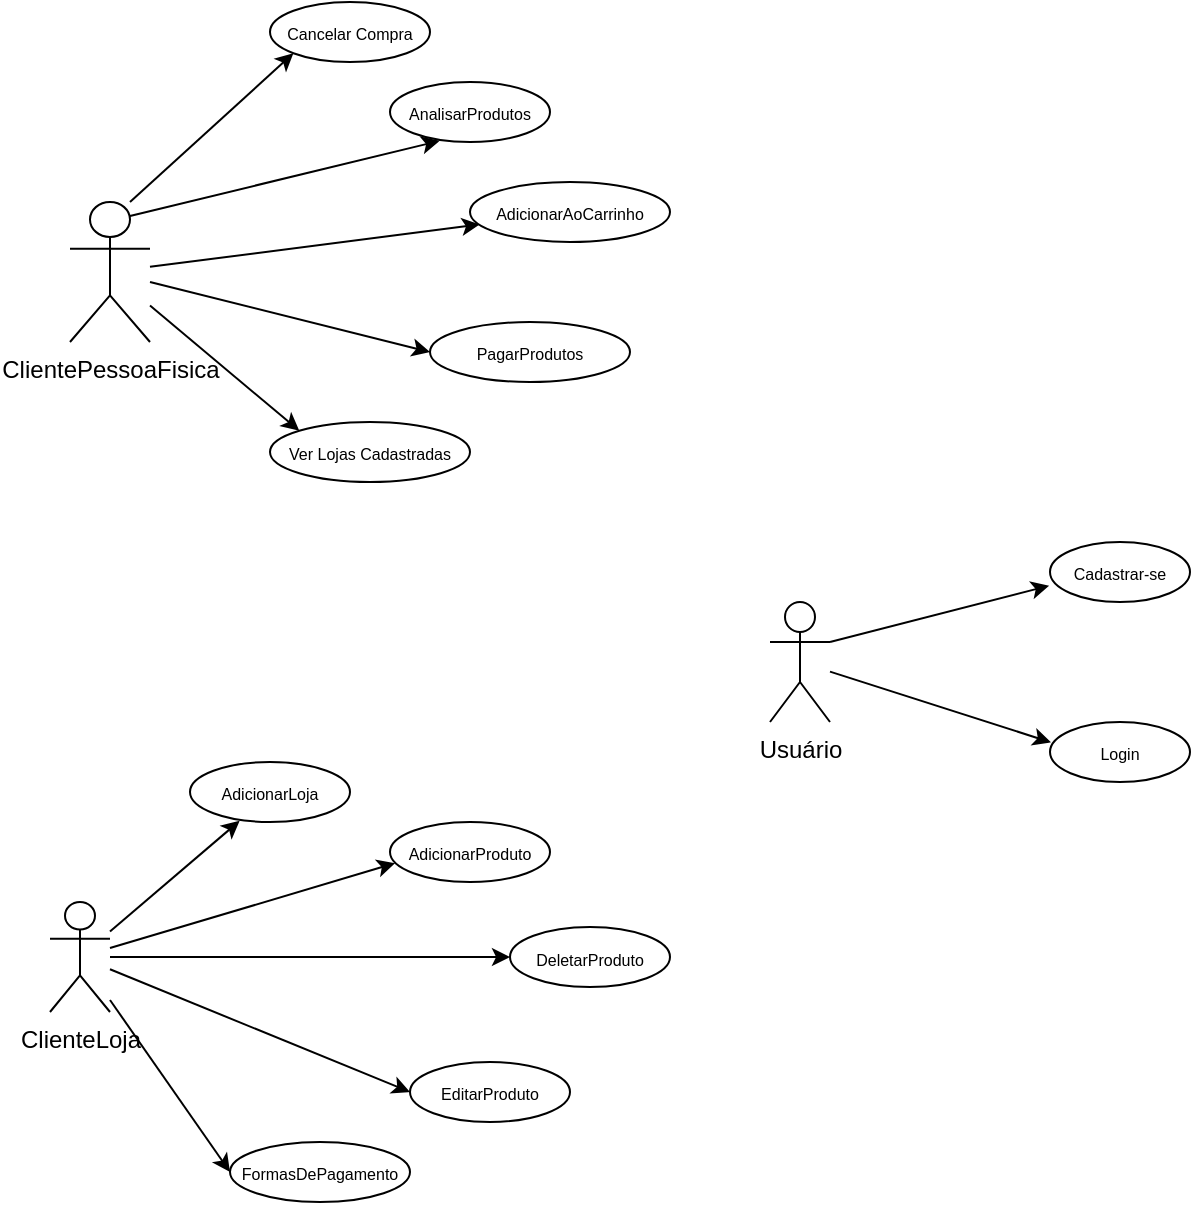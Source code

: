 <mxfile version="28.1.2" pages="9">
  <diagram name="Casos_De_Uso" id="0Wb1LLlp7r290baFD5k5">
    <mxGraphModel dx="872" dy="473" grid="1" gridSize="10" guides="1" tooltips="1" connect="1" arrows="1" fold="1" page="1" pageScale="1" pageWidth="827" pageHeight="1169" math="0" shadow="0">
      <root>
        <mxCell id="0" />
        <mxCell id="1" parent="0" />
        <mxCell id="gklS8ycgn_ifXyDHMp4u-1" value="ClientePessoaFisica" style="shape=umlActor;verticalLabelPosition=bottom;verticalAlign=top;html=1;outlineConnect=0;" parent="1" vertex="1">
          <mxGeometry x="100" y="180" width="40" height="70" as="geometry" />
        </mxCell>
        <mxCell id="gklS8ycgn_ifXyDHMp4u-4" value="ClienteLoja" style="shape=umlActor;verticalLabelPosition=bottom;verticalAlign=top;html=1;outlineConnect=0;" parent="1" vertex="1">
          <mxGeometry x="90" y="530" width="30" height="55" as="geometry" />
        </mxCell>
        <mxCell id="gklS8ycgn_ifXyDHMp4u-5" value="&lt;font style=&quot;font-size: 8px;&quot;&gt;AdicionarLoja&lt;/font&gt;" style="ellipse;whiteSpace=wrap;html=1;" parent="1" vertex="1">
          <mxGeometry x="160" y="460" width="80" height="30" as="geometry" />
        </mxCell>
        <mxCell id="gklS8ycgn_ifXyDHMp4u-7" value="&lt;font style=&quot;font-size: 8px;&quot;&gt;AdicionarProduto&lt;/font&gt;" style="ellipse;whiteSpace=wrap;html=1;" parent="1" vertex="1">
          <mxGeometry x="260" y="490" width="80" height="30" as="geometry" />
        </mxCell>
        <mxCell id="gklS8ycgn_ifXyDHMp4u-10" value="&lt;font style=&quot;font-size: 8px;&quot;&gt;DeletarProduto&lt;/font&gt;" style="ellipse;whiteSpace=wrap;html=1;" parent="1" vertex="1">
          <mxGeometry x="320" y="542.5" width="80" height="30" as="geometry" />
        </mxCell>
        <mxCell id="gklS8ycgn_ifXyDHMp4u-12" value="&lt;font style=&quot;font-size: 8px;&quot;&gt;EditarProduto&lt;/font&gt;" style="ellipse;whiteSpace=wrap;html=1;" parent="1" vertex="1">
          <mxGeometry x="270" y="610" width="80" height="30" as="geometry" />
        </mxCell>
        <mxCell id="Swzxa9jGGWQ8zkyqDeBs-1" value="&lt;span style=&quot;font-size: 8px;&quot;&gt;FormasDePagamento&lt;/span&gt;" style="ellipse;whiteSpace=wrap;html=1;" parent="1" vertex="1">
          <mxGeometry x="180" y="650" width="90" height="30" as="geometry" />
        </mxCell>
        <mxCell id="Swzxa9jGGWQ8zkyqDeBs-4" value="" style="endArrow=classic;html=1;rounded=0;entryX=0;entryY=0.5;entryDx=0;entryDy=0;" parent="1" source="gklS8ycgn_ifXyDHMp4u-4" target="Swzxa9jGGWQ8zkyqDeBs-1" edge="1">
          <mxGeometry width="50" height="50" relative="1" as="geometry">
            <mxPoint x="120" y="575" as="sourcePoint" />
            <mxPoint x="190" y="585" as="targetPoint" />
          </mxGeometry>
        </mxCell>
        <mxCell id="Swzxa9jGGWQ8zkyqDeBs-5" value="" style="endArrow=classic;html=1;rounded=0;entryX=0.31;entryY=0.981;entryDx=0;entryDy=0;entryPerimeter=0;" parent="1" source="gklS8ycgn_ifXyDHMp4u-4" target="gklS8ycgn_ifXyDHMp4u-5" edge="1">
          <mxGeometry width="50" height="50" relative="1" as="geometry">
            <mxPoint x="120" y="560" as="sourcePoint" />
            <mxPoint x="170" y="510" as="targetPoint" />
          </mxGeometry>
        </mxCell>
        <mxCell id="Swzxa9jGGWQ8zkyqDeBs-6" value="" style="endArrow=classic;html=1;rounded=0;entryX=0.032;entryY=0.686;entryDx=0;entryDy=0;entryPerimeter=0;" parent="1" source="gklS8ycgn_ifXyDHMp4u-4" target="gklS8ycgn_ifXyDHMp4u-7" edge="1">
          <mxGeometry width="50" height="50" relative="1" as="geometry">
            <mxPoint x="130" y="560" as="sourcePoint" />
            <mxPoint x="240" y="520" as="targetPoint" />
          </mxGeometry>
        </mxCell>
        <mxCell id="Swzxa9jGGWQ8zkyqDeBs-8" value="" style="endArrow=classic;html=1;rounded=0;entryX=0;entryY=0.5;entryDx=0;entryDy=0;" parent="1" source="gklS8ycgn_ifXyDHMp4u-4" target="gklS8ycgn_ifXyDHMp4u-10" edge="1">
          <mxGeometry width="50" height="50" relative="1" as="geometry">
            <mxPoint x="220" y="585" as="sourcePoint" />
            <mxPoint x="270" y="535" as="targetPoint" />
          </mxGeometry>
        </mxCell>
        <mxCell id="Swzxa9jGGWQ8zkyqDeBs-9" value="" style="endArrow=classic;html=1;rounded=0;entryX=0;entryY=0.5;entryDx=0;entryDy=0;" parent="1" source="gklS8ycgn_ifXyDHMp4u-4" target="gklS8ycgn_ifXyDHMp4u-12" edge="1">
          <mxGeometry width="50" height="50" relative="1" as="geometry">
            <mxPoint x="190" y="580" as="sourcePoint" />
            <mxPoint x="240" y="530" as="targetPoint" />
          </mxGeometry>
        </mxCell>
        <mxCell id="Swzxa9jGGWQ8zkyqDeBs-11" value="&lt;font style=&quot;font-size: 8px;&quot;&gt;AnalisarProdutos&lt;/font&gt;" style="ellipse;whiteSpace=wrap;html=1;" parent="1" vertex="1">
          <mxGeometry x="260" y="120" width="80" height="30" as="geometry" />
        </mxCell>
        <mxCell id="Swzxa9jGGWQ8zkyqDeBs-12" value="" style="endArrow=classic;html=1;rounded=0;entryX=0.31;entryY=0.981;entryDx=0;entryDy=0;entryPerimeter=0;exitX=0.75;exitY=0.1;exitDx=0;exitDy=0;exitPerimeter=0;" parent="1" source="gklS8ycgn_ifXyDHMp4u-1" target="Swzxa9jGGWQ8zkyqDeBs-11" edge="1">
          <mxGeometry width="50" height="50" relative="1" as="geometry">
            <mxPoint x="120.0" y="223.788" as="sourcePoint" />
            <mxPoint x="220" y="180" as="targetPoint" />
          </mxGeometry>
        </mxCell>
        <mxCell id="Swzxa9jGGWQ8zkyqDeBs-13" value="&lt;font style=&quot;font-size: 8px;&quot;&gt;AdicionarAoCarrinho&lt;/font&gt;" style="ellipse;whiteSpace=wrap;html=1;" parent="1" vertex="1">
          <mxGeometry x="300" y="170" width="100" height="30" as="geometry" />
        </mxCell>
        <mxCell id="Swzxa9jGGWQ8zkyqDeBs-14" value="" style="endArrow=classic;html=1;rounded=0;entryX=0.049;entryY=0.708;entryDx=0;entryDy=0;entryPerimeter=0;" parent="1" source="gklS8ycgn_ifXyDHMp4u-1" target="Swzxa9jGGWQ8zkyqDeBs-13" edge="1">
          <mxGeometry width="50" height="50" relative="1" as="geometry">
            <mxPoint x="200" y="220" as="sourcePoint" />
            <mxPoint x="250" y="170" as="targetPoint" />
          </mxGeometry>
        </mxCell>
        <mxCell id="Swzxa9jGGWQ8zkyqDeBs-15" value="&lt;span style=&quot;font-size: 8px;&quot;&gt;PagarProdutos&lt;/span&gt;" style="ellipse;whiteSpace=wrap;html=1;" parent="1" vertex="1">
          <mxGeometry x="280" y="240" width="100" height="30" as="geometry" />
        </mxCell>
        <mxCell id="Swzxa9jGGWQ8zkyqDeBs-16" value="" style="endArrow=classic;html=1;rounded=0;entryX=0;entryY=0.5;entryDx=0;entryDy=0;" parent="1" source="gklS8ycgn_ifXyDHMp4u-1" target="Swzxa9jGGWQ8zkyqDeBs-15" edge="1">
          <mxGeometry width="50" height="50" relative="1" as="geometry">
            <mxPoint x="280" y="260" as="sourcePoint" />
            <mxPoint x="330" y="210" as="targetPoint" />
          </mxGeometry>
        </mxCell>
        <mxCell id="kB0QTeCCBNJ7WuxIM72c-1" value="&lt;span style=&quot;font-size: 8px;&quot;&gt;Ver Lojas Cadastradas&lt;/span&gt;" style="ellipse;whiteSpace=wrap;html=1;" parent="1" vertex="1">
          <mxGeometry x="200" y="290" width="100" height="30" as="geometry" />
        </mxCell>
        <mxCell id="kB0QTeCCBNJ7WuxIM72c-2" value="" style="endArrow=classic;html=1;rounded=0;entryX=0;entryY=0;entryDx=0;entryDy=0;" parent="1" source="gklS8ycgn_ifXyDHMp4u-1" target="kB0QTeCCBNJ7WuxIM72c-1" edge="1">
          <mxGeometry width="50" height="50" relative="1" as="geometry">
            <mxPoint x="340" y="410" as="sourcePoint" />
            <mxPoint x="290" y="270" as="targetPoint" />
          </mxGeometry>
        </mxCell>
        <mxCell id="kB0QTeCCBNJ7WuxIM72c-3" value="&lt;font style=&quot;font-size: 8px;&quot;&gt;Cancelar Compra&lt;/font&gt;" style="ellipse;whiteSpace=wrap;html=1;" parent="1" vertex="1">
          <mxGeometry x="200" y="80" width="80" height="30" as="geometry" />
        </mxCell>
        <mxCell id="kB0QTeCCBNJ7WuxIM72c-5" value="" style="endArrow=classic;html=1;rounded=0;entryX=0;entryY=1;entryDx=0;entryDy=0;" parent="1" target="kB0QTeCCBNJ7WuxIM72c-3" edge="1">
          <mxGeometry width="50" height="50" relative="1" as="geometry">
            <mxPoint x="130" y="180" as="sourcePoint" />
            <mxPoint x="190" y="90" as="targetPoint" />
          </mxGeometry>
        </mxCell>
        <mxCell id="0fpTM7bvFX_LnfR73Bn6-1" value="Usuário" style="shape=umlActor;verticalLabelPosition=bottom;verticalAlign=top;html=1;outlineConnect=0;" parent="1" vertex="1">
          <mxGeometry x="450" y="380" width="30" height="60" as="geometry" />
        </mxCell>
        <mxCell id="0fpTM7bvFX_LnfR73Bn6-3" value="&lt;font style=&quot;font-size: 8px;&quot;&gt;Cadastrar-se&lt;/font&gt;" style="ellipse;whiteSpace=wrap;html=1;" parent="1" vertex="1">
          <mxGeometry x="590" y="350" width="70" height="30" as="geometry" />
        </mxCell>
        <mxCell id="0fpTM7bvFX_LnfR73Bn6-4" value="" style="endArrow=classic;html=1;rounded=0;exitX=1;exitY=0.333;exitDx=0;exitDy=0;exitPerimeter=0;entryX=-0.006;entryY=0.728;entryDx=0;entryDy=0;entryPerimeter=0;" parent="1" source="0fpTM7bvFX_LnfR73Bn6-1" target="0fpTM7bvFX_LnfR73Bn6-3" edge="1">
          <mxGeometry width="50" height="50" relative="1" as="geometry">
            <mxPoint x="510" y="390" as="sourcePoint" />
            <mxPoint x="560" y="340" as="targetPoint" />
          </mxGeometry>
        </mxCell>
        <mxCell id="0fpTM7bvFX_LnfR73Bn6-5" value="&lt;font style=&quot;font-size: 8px;&quot;&gt;Login&lt;/font&gt;" style="ellipse;whiteSpace=wrap;html=1;" parent="1" vertex="1">
          <mxGeometry x="590" y="440" width="70" height="30" as="geometry" />
        </mxCell>
        <mxCell id="0fpTM7bvFX_LnfR73Bn6-7" value="" style="endArrow=classic;html=1;rounded=0;entryX=0.007;entryY=0.339;entryDx=0;entryDy=0;entryPerimeter=0;" parent="1" source="0fpTM7bvFX_LnfR73Bn6-1" target="0fpTM7bvFX_LnfR73Bn6-5" edge="1">
          <mxGeometry width="50" height="50" relative="1" as="geometry">
            <mxPoint x="530" y="460" as="sourcePoint" />
            <mxPoint x="640" y="430" as="targetPoint" />
          </mxGeometry>
        </mxCell>
      </root>
    </mxGraphModel>
  </diagram>
  <diagram id="YPhsMTJ6kH2c71baA-Li" name="Fluxo_De_Atividade_Login">
    <mxGraphModel dx="872" dy="473" grid="1" gridSize="10" guides="1" tooltips="1" connect="1" arrows="1" fold="1" page="1" pageScale="1" pageWidth="827" pageHeight="1169" math="0" shadow="0">
      <root>
        <mxCell id="0" />
        <mxCell id="1" parent="0" />
        <mxCell id="A1xG5x0tg4dM9PIq9I48-1" value="" style="ellipse;whiteSpace=wrap;html=1;aspect=fixed;" parent="1" vertex="1">
          <mxGeometry x="380" y="20" width="40" height="40" as="geometry" />
        </mxCell>
        <mxCell id="A1xG5x0tg4dM9PIq9I48-2" value="Inserir Email" style="rounded=1;whiteSpace=wrap;html=1;" parent="1" vertex="1">
          <mxGeometry x="355" y="100" width="90" height="40" as="geometry" />
        </mxCell>
        <mxCell id="A1xG5x0tg4dM9PIq9I48-3" value="" style="endArrow=classic;html=1;rounded=0;exitX=0.5;exitY=1;exitDx=0;exitDy=0;entryX=0.5;entryY=0;entryDx=0;entryDy=0;" parent="1" source="A1xG5x0tg4dM9PIq9I48-1" target="A1xG5x0tg4dM9PIq9I48-2" edge="1">
          <mxGeometry width="50" height="50" relative="1" as="geometry">
            <mxPoint x="400" y="170" as="sourcePoint" />
            <mxPoint x="450" y="120" as="targetPoint" />
          </mxGeometry>
        </mxCell>
        <mxCell id="A1xG5x0tg4dM9PIq9I48-4" value="Inserir Senha" style="rounded=1;whiteSpace=wrap;html=1;" parent="1" vertex="1">
          <mxGeometry x="355" y="180" width="90" height="40" as="geometry" />
        </mxCell>
        <mxCell id="A1xG5x0tg4dM9PIq9I48-5" value="" style="endArrow=classic;html=1;rounded=0;exitX=0.5;exitY=1;exitDx=0;exitDy=0;entryX=0.5;entryY=0;entryDx=0;entryDy=0;" parent="1" source="A1xG5x0tg4dM9PIq9I48-2" target="A1xG5x0tg4dM9PIq9I48-4" edge="1">
          <mxGeometry width="50" height="50" relative="1" as="geometry">
            <mxPoint x="400" y="170" as="sourcePoint" />
            <mxPoint x="450" y="120" as="targetPoint" />
          </mxGeometry>
        </mxCell>
        <mxCell id="MWzoCxoBSqBAkHZI8DFZ-8" style="edgeStyle=orthogonalEdgeStyle;rounded=0;orthogonalLoop=1;jettySize=auto;html=1;entryX=0.5;entryY=0;entryDx=0;entryDy=0;" edge="1" parent="1" source="MWzoCxoBSqBAkHZI8DFZ-1" target="MWzoCxoBSqBAkHZI8DFZ-6">
          <mxGeometry relative="1" as="geometry" />
        </mxCell>
        <mxCell id="MWzoCxoBSqBAkHZI8DFZ-1" value="" style="rhombus;whiteSpace=wrap;html=1;" vertex="1" parent="1">
          <mxGeometry x="365" y="310" width="70" height="70" as="geometry" />
        </mxCell>
        <mxCell id="MWzoCxoBSqBAkHZI8DFZ-2" value="" style="endArrow=classic;html=1;rounded=0;entryX=0.5;entryY=0;entryDx=0;entryDy=0;exitX=0.5;exitY=1;exitDx=0;exitDy=0;" edge="1" parent="1" source="A1xG5x0tg4dM9PIq9I48-4" target="MWzoCxoBSqBAkHZI8DFZ-1">
          <mxGeometry width="50" height="50" relative="1" as="geometry">
            <mxPoint x="390" y="270" as="sourcePoint" />
            <mxPoint x="440" y="220" as="targetPoint" />
          </mxGeometry>
        </mxCell>
        <mxCell id="MWzoCxoBSqBAkHZI8DFZ-3" value="Dados Inseridos Corretamente?" style="text;html=1;align=center;verticalAlign=middle;whiteSpace=wrap;rounded=0;" vertex="1" parent="1">
          <mxGeometry x="414" y="230" width="90" height="70" as="geometry" />
        </mxCell>
        <mxCell id="MWzoCxoBSqBAkHZI8DFZ-4" value="Erro Tente Novamente" style="rounded=1;whiteSpace=wrap;html=1;" vertex="1" parent="1">
          <mxGeometry x="518" y="326.5" width="120" height="47.5" as="geometry" />
        </mxCell>
        <mxCell id="MWzoCxoBSqBAkHZI8DFZ-5" value="" style="endArrow=classic;html=1;rounded=0;entryX=0;entryY=0.5;entryDx=0;entryDy=0;exitX=0.9;exitY=0.571;exitDx=0;exitDy=0;exitPerimeter=0;" edge="1" parent="1" source="MWzoCxoBSqBAkHZI8DFZ-1" target="MWzoCxoBSqBAkHZI8DFZ-4">
          <mxGeometry width="50" height="50" relative="1" as="geometry">
            <mxPoint x="390" y="270" as="sourcePoint" />
            <mxPoint x="440" y="220" as="targetPoint" />
          </mxGeometry>
        </mxCell>
        <mxCell id="MWzoCxoBSqBAkHZI8DFZ-12" style="edgeStyle=orthogonalEdgeStyle;rounded=0;orthogonalLoop=1;jettySize=auto;html=1;entryX=0.5;entryY=0;entryDx=0;entryDy=0;" edge="1" parent="1" source="MWzoCxoBSqBAkHZI8DFZ-6" target="MWzoCxoBSqBAkHZI8DFZ-11">
          <mxGeometry relative="1" as="geometry" />
        </mxCell>
        <mxCell id="MWzoCxoBSqBAkHZI8DFZ-6" value="Sucesso" style="rounded=1;whiteSpace=wrap;html=1;" vertex="1" parent="1">
          <mxGeometry x="340" y="430" width="120" height="40" as="geometry" />
        </mxCell>
        <mxCell id="MWzoCxoBSqBAkHZI8DFZ-9" value="Não" style="text;html=1;align=center;verticalAlign=middle;resizable=0;points=[];autosize=1;strokeColor=none;fillColor=none;" vertex="1" parent="1">
          <mxGeometry x="445" y="326.5" width="50" height="30" as="geometry" />
        </mxCell>
        <mxCell id="MWzoCxoBSqBAkHZI8DFZ-10" value="Sim" style="text;html=1;align=center;verticalAlign=middle;resizable=0;points=[];autosize=1;strokeColor=none;fillColor=none;" vertex="1" parent="1">
          <mxGeometry x="400" y="380" width="40" height="30" as="geometry" />
        </mxCell>
        <mxCell id="MWzoCxoBSqBAkHZI8DFZ-11" value="" style="ellipse;html=1;shape=endState;fillColor=#000000;strokeColor=#ff0000;" vertex="1" parent="1">
          <mxGeometry x="385" y="570" width="30" height="30" as="geometry" />
        </mxCell>
        <mxCell id="MWzoCxoBSqBAkHZI8DFZ-13" value="" style="endArrow=classic;html=1;rounded=0;entryX=1;entryY=0.5;entryDx=0;entryDy=0;exitX=0.5;exitY=1;exitDx=0;exitDy=0;" edge="1" parent="1" source="MWzoCxoBSqBAkHZI8DFZ-4" target="MWzoCxoBSqBAkHZI8DFZ-11">
          <mxGeometry width="50" height="50" relative="1" as="geometry">
            <mxPoint x="420" y="450" as="sourcePoint" />
            <mxPoint x="470" y="400" as="targetPoint" />
          </mxGeometry>
        </mxCell>
      </root>
    </mxGraphModel>
  </diagram>
  <diagram id="HyTnM2f6GRizJa9tbWCD" name="FluxoDeAtividadeAdicionarLoja">
    <mxGraphModel dx="2907" dy="1577" grid="1" gridSize="10" guides="1" tooltips="1" connect="1" arrows="1" fold="1" page="1" pageScale="1" pageWidth="827" pageHeight="1169" math="0" shadow="0">
      <root>
        <mxCell id="0" />
        <mxCell id="1" parent="0" />
        <mxCell id="F7MxWh92xgUS0JT9h20W-1" value="" style="ellipse;whiteSpace=wrap;html=1;aspect=fixed;" parent="1" vertex="1">
          <mxGeometry x="389" y="30" width="40" height="40" as="geometry" />
        </mxCell>
        <mxCell id="F7MxWh92xgUS0JT9h20W-2" value="Inserir nome da Loja" style="rounded=1;whiteSpace=wrap;html=1;" parent="1" vertex="1">
          <mxGeometry x="359" y="111" width="100" height="50" as="geometry" />
        </mxCell>
        <mxCell id="F7MxWh92xgUS0JT9h20W-3" value="" style="endArrow=classic;html=1;rounded=0;exitX=0.5;exitY=1;exitDx=0;exitDy=0;entryX=0.5;entryY=0;entryDx=0;entryDy=0;" parent="1" source="F7MxWh92xgUS0JT9h20W-1" target="F7MxWh92xgUS0JT9h20W-2" edge="1">
          <mxGeometry width="50" height="50" relative="1" as="geometry">
            <mxPoint x="390" y="200" as="sourcePoint" />
            <mxPoint x="440" y="150" as="targetPoint" />
          </mxGeometry>
        </mxCell>
        <mxCell id="F7MxWh92xgUS0JT9h20W-4" value="Aceitar Termos de Negócio" style="rounded=1;whiteSpace=wrap;html=1;" parent="1" vertex="1">
          <mxGeometry x="354" y="205" width="110" height="50" as="geometry" />
        </mxCell>
        <mxCell id="F7MxWh92xgUS0JT9h20W-5" value="" style="endArrow=classic;html=1;rounded=0;entryX=0.5;entryY=0;entryDx=0;entryDy=0;exitX=0.5;exitY=1;exitDx=0;exitDy=0;" parent="1" source="F7MxWh92xgUS0JT9h20W-2" target="F7MxWh92xgUS0JT9h20W-4" edge="1">
          <mxGeometry width="50" height="50" relative="1" as="geometry">
            <mxPoint x="390" y="200" as="sourcePoint" />
            <mxPoint x="410" y="210" as="targetPoint" />
          </mxGeometry>
        </mxCell>
        <mxCell id="F7MxWh92xgUS0JT9h20W-6" value="Insira Formatos de Pagamentos aceitos" style="rounded=1;whiteSpace=wrap;html=1;" parent="1" vertex="1">
          <mxGeometry x="349" y="450" width="120" height="50" as="geometry" />
        </mxCell>
        <mxCell id="F7MxWh92xgUS0JT9h20W-7" value="" style="rhombus;whiteSpace=wrap;html=1;" parent="1" vertex="1">
          <mxGeometry x="369" y="300" width="80" height="80" as="geometry" />
        </mxCell>
        <mxCell id="F7MxWh92xgUS0JT9h20W-8" value="" style="endArrow=classic;html=1;rounded=0;entryX=0.5;entryY=0;entryDx=0;entryDy=0;exitX=0.5;exitY=1;exitDx=0;exitDy=0;" parent="1" source="F7MxWh92xgUS0JT9h20W-7" target="F7MxWh92xgUS0JT9h20W-6" edge="1">
          <mxGeometry width="50" height="50" relative="1" as="geometry">
            <mxPoint x="390" y="400" as="sourcePoint" />
            <mxPoint x="440" y="350" as="targetPoint" />
          </mxGeometry>
        </mxCell>
        <mxCell id="F7MxWh92xgUS0JT9h20W-9" value="Aceito" style="text;html=1;align=center;verticalAlign=middle;whiteSpace=wrap;rounded=0;" parent="1" vertex="1">
          <mxGeometry x="404" y="397" width="60" height="30" as="geometry" />
        </mxCell>
        <mxCell id="F7MxWh92xgUS0JT9h20W-10" value="" style="endArrow=classic;html=1;rounded=0;exitX=0.5;exitY=1;exitDx=0;exitDy=0;entryX=0.5;entryY=0;entryDx=0;entryDy=0;" parent="1" source="F7MxWh92xgUS0JT9h20W-4" target="F7MxWh92xgUS0JT9h20W-7" edge="1">
          <mxGeometry width="50" height="50" relative="1" as="geometry">
            <mxPoint x="390" y="400" as="sourcePoint" />
            <mxPoint x="440" y="350" as="targetPoint" />
          </mxGeometry>
        </mxCell>
        <mxCell id="F7MxWh92xgUS0JT9h20W-11" value="Você Deve Aceitar os Termos para Progredir" style="rounded=1;whiteSpace=wrap;html=1;" parent="1" vertex="1">
          <mxGeometry x="540" y="310" width="120" height="60" as="geometry" />
        </mxCell>
        <mxCell id="F7MxWh92xgUS0JT9h20W-14" value="" style="endArrow=classic;html=1;rounded=0;entryX=0;entryY=0.5;entryDx=0;entryDy=0;exitX=1;exitY=0.5;exitDx=0;exitDy=0;" parent="1" source="F7MxWh92xgUS0JT9h20W-7" target="F7MxWh92xgUS0JT9h20W-11" edge="1">
          <mxGeometry width="50" height="50" relative="1" as="geometry">
            <mxPoint x="390" y="400" as="sourcePoint" />
            <mxPoint x="440" y="350" as="targetPoint" />
          </mxGeometry>
        </mxCell>
        <mxCell id="F7MxWh92xgUS0JT9h20W-15" value="Não Aceito" style="text;html=1;align=center;verticalAlign=middle;whiteSpace=wrap;rounded=0;" parent="1" vertex="1">
          <mxGeometry x="449" y="310" width="71" height="30" as="geometry" />
        </mxCell>
        <mxCell id="F7MxWh92xgUS0JT9h20W-16" value="" style="line;strokeWidth=1;fillColor=none;align=left;verticalAlign=middle;spacingTop=-1;spacingLeft=3;spacingRight=3;rotatable=0;labelPosition=right;points=[];portConstraint=eastwest;strokeColor=inherit;" parent="1" vertex="1">
          <mxGeometry x="154" y="570" width="536" height="8" as="geometry" />
        </mxCell>
        <mxCell id="F7MxWh92xgUS0JT9h20W-17" value="" style="endArrow=classic;html=1;rounded=0;exitX=0.5;exitY=1;exitDx=0;exitDy=0;entryX=0.476;entryY=0.125;entryDx=0;entryDy=0;entryPerimeter=0;" parent="1" source="F7MxWh92xgUS0JT9h20W-6" target="F7MxWh92xgUS0JT9h20W-16" edge="1">
          <mxGeometry width="50" height="50" relative="1" as="geometry">
            <mxPoint x="390" y="600" as="sourcePoint" />
            <mxPoint x="420" y="550" as="targetPoint" />
          </mxGeometry>
        </mxCell>
        <mxCell id="F7MxWh92xgUS0JT9h20W-26" value="" style="endArrow=classic;html=1;rounded=0;entryX=0.5;entryY=0;entryDx=0;entryDy=0;exitX=0.358;exitY=0.426;exitDx=0;exitDy=0;exitPerimeter=0;" parent="1" source="F7MxWh92xgUS0JT9h20W-16" target="z7iuiedydjjtknJB8sBn-3" edge="1">
          <mxGeometry width="50" height="50" relative="1" as="geometry">
            <mxPoint x="360" y="580" as="sourcePoint" />
            <mxPoint x="355" y="655" as="targetPoint" />
          </mxGeometry>
        </mxCell>
        <mxCell id="F7MxWh92xgUS0JT9h20W-27" value="" style="endArrow=classic;html=1;rounded=0;exitX=0.652;exitY=1.015;exitDx=0;exitDy=0;exitPerimeter=0;entryX=0.5;entryY=0;entryDx=0;entryDy=0;" parent="1" source="F7MxWh92xgUS0JT9h20W-16" target="z7iuiedydjjtknJB8sBn-4" edge="1">
          <mxGeometry width="50" height="50" relative="1" as="geometry">
            <mxPoint x="390" y="600" as="sourcePoint" />
            <mxPoint x="510" y="660" as="targetPoint" />
          </mxGeometry>
        </mxCell>
        <mxCell id="F7MxWh92xgUS0JT9h20W-28" value="" style="endArrow=classic;html=1;rounded=0;exitX=0.664;exitY=0.5;exitDx=0;exitDy=0;exitPerimeter=0;entryX=0.5;entryY=0;entryDx=0;entryDy=0;" parent="1" target="z7iuiedydjjtknJB8sBn-5" edge="1">
          <mxGeometry width="50" height="50" relative="1" as="geometry">
            <mxPoint x="645.5" y="574" as="sourcePoint" />
            <mxPoint x="646" y="670" as="targetPoint" />
          </mxGeometry>
        </mxCell>
        <mxCell id="F7MxWh92xgUS0JT9h20W-34" value="" style="endArrow=classic;html=1;rounded=0;exitX=0.049;exitY=1.25;exitDx=0;exitDy=0;exitPerimeter=0;entryX=0.5;entryY=0;entryDx=0;entryDy=0;" parent="1" source="F7MxWh92xgUS0JT9h20W-16" target="z7iuiedydjjtknJB8sBn-2" edge="1">
          <mxGeometry width="50" height="50" relative="1" as="geometry">
            <mxPoint x="390" y="800" as="sourcePoint" />
            <mxPoint x="180" y="658" as="targetPoint" />
          </mxGeometry>
        </mxCell>
        <mxCell id="z7iuiedydjjtknJB8sBn-2" value="Boleto" style="rounded=1;whiteSpace=wrap;html=1;" parent="1" vertex="1">
          <mxGeometry x="123" y="661" width="114" height="43" as="geometry" />
        </mxCell>
        <mxCell id="z7iuiedydjjtknJB8sBn-3" value="Debito" style="rounded=1;whiteSpace=wrap;html=1;" parent="1" vertex="1">
          <mxGeometry x="286" y="662" width="120" height="43" as="geometry" />
        </mxCell>
        <mxCell id="z7iuiedydjjtknJB8sBn-4" value="Credito" style="rounded=1;whiteSpace=wrap;html=1;" parent="1" vertex="1">
          <mxGeometry x="443" y="662" width="120" height="43" as="geometry" />
        </mxCell>
        <mxCell id="z7iuiedydjjtknJB8sBn-5" value="Pix" style="rounded=1;whiteSpace=wrap;html=1;" parent="1" vertex="1">
          <mxGeometry x="586" y="661" width="120" height="43" as="geometry" />
        </mxCell>
        <mxCell id="z7iuiedydjjtknJB8sBn-12" value="BancoEmissor" style="rounded=1;whiteSpace=wrap;html=1;" parent="1" vertex="1">
          <mxGeometry x="123" y="748" width="114" height="43" as="geometry" />
        </mxCell>
        <mxCell id="z7iuiedydjjtknJB8sBn-13" value="" style="endArrow=classic;html=1;rounded=0;exitX=0.5;exitY=1;exitDx=0;exitDy=0;entryX=0.5;entryY=0;entryDx=0;entryDy=0;" parent="1" source="z7iuiedydjjtknJB8sBn-2" target="z7iuiedydjjtknJB8sBn-12" edge="1">
          <mxGeometry width="50" height="50" relative="1" as="geometry">
            <mxPoint x="430" y="690" as="sourcePoint" />
            <mxPoint x="480" y="640" as="targetPoint" />
          </mxGeometry>
        </mxCell>
        <mxCell id="z7iuiedydjjtknJB8sBn-14" value="TaxaAplicavel (opc)" style="rounded=1;whiteSpace=wrap;html=1;" parent="1" vertex="1">
          <mxGeometry x="120" y="826" width="114" height="43" as="geometry" />
        </mxCell>
        <mxCell id="z7iuiedydjjtknJB8sBn-15" value="" style="endArrow=classic;html=1;rounded=0;entryX=0.5;entryY=0;entryDx=0;entryDy=0;" parent="1" target="z7iuiedydjjtknJB8sBn-14" edge="1">
          <mxGeometry width="50" height="50" relative="1" as="geometry">
            <mxPoint x="177" y="790" as="sourcePoint" />
            <mxPoint x="480" y="800" as="targetPoint" />
          </mxGeometry>
        </mxCell>
        <mxCell id="z7iuiedydjjtknJB8sBn-16" value="Data Vencimento" style="rounded=1;whiteSpace=wrap;html=1;" parent="1" vertex="1">
          <mxGeometry x="120" y="906" width="114" height="43" as="geometry" />
        </mxCell>
        <mxCell id="z7iuiedydjjtknJB8sBn-17" value="" style="endArrow=classic;html=1;rounded=0;exitX=0.5;exitY=1;exitDx=0;exitDy=0;entryX=0.5;entryY=0;entryDx=0;entryDy=0;" parent="1" source="z7iuiedydjjtknJB8sBn-14" target="z7iuiedydjjtknJB8sBn-16" edge="1">
          <mxGeometry width="50" height="50" relative="1" as="geometry">
            <mxPoint x="430" y="850" as="sourcePoint" />
            <mxPoint x="480" y="800" as="targetPoint" />
          </mxGeometry>
        </mxCell>
        <mxCell id="z7iuiedydjjtknJB8sBn-18" value="Instituições Financeira Aceitas" style="rounded=1;whiteSpace=wrap;html=1;" parent="1" vertex="1">
          <mxGeometry x="289" y="748" width="114" height="43" as="geometry" />
        </mxCell>
        <mxCell id="z7iuiedydjjtknJB8sBn-19" value="" style="endArrow=classic;html=1;rounded=0;exitX=0.5;exitY=1;exitDx=0;exitDy=0;entryX=0.5;entryY=0;entryDx=0;entryDy=0;" parent="1" source="z7iuiedydjjtknJB8sBn-3" target="z7iuiedydjjtknJB8sBn-18" edge="1">
          <mxGeometry width="50" height="50" relative="1" as="geometry">
            <mxPoint x="420" y="850" as="sourcePoint" />
            <mxPoint x="470" y="800" as="targetPoint" />
          </mxGeometry>
        </mxCell>
        <mxCell id="z7iuiedydjjtknJB8sBn-20" value="TaxaPorOP (opc)" style="rounded=1;whiteSpace=wrap;html=1;" parent="1" vertex="1">
          <mxGeometry x="289" y="826" width="114" height="43" as="geometry" />
        </mxCell>
        <mxCell id="z7iuiedydjjtknJB8sBn-21" value="" style="endArrow=classic;html=1;rounded=0;exitX=0.5;exitY=1;exitDx=0;exitDy=0;entryX=0.5;entryY=0;entryDx=0;entryDy=0;" parent="1" source="z7iuiedydjjtknJB8sBn-18" target="z7iuiedydjjtknJB8sBn-20" edge="1">
          <mxGeometry width="50" height="50" relative="1" as="geometry">
            <mxPoint x="420" y="850" as="sourcePoint" />
            <mxPoint x="470" y="800" as="targetPoint" />
          </mxGeometry>
        </mxCell>
        <mxCell id="z7iuiedydjjtknJB8sBn-22" value="Bandeiras&amp;nbsp;&lt;span style=&quot;background-color: transparent; color: light-dark(rgb(0, 0, 0), rgb(255, 255, 255));&quot;&gt;Aceitas&lt;/span&gt;" style="rounded=1;whiteSpace=wrap;html=1;" parent="1" vertex="1">
          <mxGeometry x="444" y="748" width="117" height="43" as="geometry" />
        </mxCell>
        <mxCell id="z7iuiedydjjtknJB8sBn-23" value="" style="endArrow=classic;html=1;rounded=0;exitX=0.5;exitY=1;exitDx=0;exitDy=0;entryX=0.5;entryY=0;entryDx=0;entryDy=0;" parent="1" source="z7iuiedydjjtknJB8sBn-4" target="z7iuiedydjjtknJB8sBn-22" edge="1">
          <mxGeometry width="50" height="50" relative="1" as="geometry">
            <mxPoint x="530" y="810" as="sourcePoint" />
            <mxPoint x="580" y="760" as="targetPoint" />
          </mxGeometry>
        </mxCell>
        <mxCell id="z7iuiedydjjtknJB8sBn-24" value="Quantidade Maxima de Parcelas" style="rounded=1;whiteSpace=wrap;html=1;" parent="1" vertex="1">
          <mxGeometry x="446" y="825" width="114" height="43" as="geometry" />
        </mxCell>
        <mxCell id="z7iuiedydjjtknJB8sBn-25" value="" style="endArrow=classic;html=1;rounded=0;exitX=0.5;exitY=1;exitDx=0;exitDy=0;entryX=0.5;entryY=0;entryDx=0;entryDy=0;" parent="1" source="z7iuiedydjjtknJB8sBn-22" target="z7iuiedydjjtknJB8sBn-24" edge="1">
          <mxGeometry width="50" height="50" relative="1" as="geometry">
            <mxPoint x="530" y="810" as="sourcePoint" />
            <mxPoint x="580" y="760" as="targetPoint" />
          </mxGeometry>
        </mxCell>
        <mxCell id="e1xhzAEQIe7tMqNZqBb1-1" value="Chave PIX" style="rounded=1;whiteSpace=wrap;html=1;" vertex="1" parent="1">
          <mxGeometry x="589" y="748" width="114" height="43" as="geometry" />
        </mxCell>
        <mxCell id="e1xhzAEQIe7tMqNZqBb1-2" value="" style="endArrow=classic;html=1;rounded=0;entryX=0.5;entryY=0;entryDx=0;entryDy=0;exitX=0.5;exitY=1;exitDx=0;exitDy=0;" edge="1" parent="1" source="z7iuiedydjjtknJB8sBn-5" target="e1xhzAEQIe7tMqNZqBb1-1">
          <mxGeometry width="50" height="50" relative="1" as="geometry">
            <mxPoint x="390" y="870" as="sourcePoint" />
            <mxPoint x="440" y="820" as="targetPoint" />
          </mxGeometry>
        </mxCell>
        <mxCell id="e1xhzAEQIe7tMqNZqBb1-3" value="Instituição financeira vinculada" style="rounded=1;whiteSpace=wrap;html=1;" vertex="1" parent="1">
          <mxGeometry x="589" y="825" width="114" height="43" as="geometry" />
        </mxCell>
        <mxCell id="e1xhzAEQIe7tMqNZqBb1-4" value="&lt;strong data-end=&quot;1275&quot; data-start=&quot;1258&quot;&gt;Gateway / API&lt;/strong&gt;" style="rounded=1;whiteSpace=wrap;html=1;" vertex="1" parent="1">
          <mxGeometry x="589" y="906" width="114" height="43" as="geometry" />
        </mxCell>
        <mxCell id="e1xhzAEQIe7tMqNZqBb1-5" value="&lt;strong data-end=&quot;1275&quot; data-start=&quot;1258&quot;&gt;Gateway / API&lt;/strong&gt;" style="rounded=1;whiteSpace=wrap;html=1;" vertex="1" parent="1">
          <mxGeometry x="446" y="906" width="114" height="43" as="geometry" />
        </mxCell>
        <mxCell id="e1xhzAEQIe7tMqNZqBb1-6" value="&lt;strong data-end=&quot;1275&quot; data-start=&quot;1258&quot;&gt;Gateway / API&lt;/strong&gt;" style="rounded=1;whiteSpace=wrap;html=1;" vertex="1" parent="1">
          <mxGeometry x="289" y="906" width="114" height="43" as="geometry" />
        </mxCell>
        <mxCell id="e1xhzAEQIe7tMqNZqBb1-7" value="" style="endArrow=classic;html=1;rounded=0;exitX=0.5;exitY=1;exitDx=0;exitDy=0;entryX=0.5;entryY=0;entryDx=0;entryDy=0;" edge="1" parent="1" source="z7iuiedydjjtknJB8sBn-20" target="e1xhzAEQIe7tMqNZqBb1-6">
          <mxGeometry width="50" height="50" relative="1" as="geometry">
            <mxPoint x="390" y="870" as="sourcePoint" />
            <mxPoint x="440" y="820" as="targetPoint" />
          </mxGeometry>
        </mxCell>
        <mxCell id="e1xhzAEQIe7tMqNZqBb1-8" value="" style="endArrow=classic;html=1;rounded=0;exitX=0.5;exitY=1;exitDx=0;exitDy=0;entryX=0.5;entryY=0;entryDx=0;entryDy=0;" edge="1" parent="1" source="z7iuiedydjjtknJB8sBn-24" target="e1xhzAEQIe7tMqNZqBb1-5">
          <mxGeometry width="50" height="50" relative="1" as="geometry">
            <mxPoint x="390" y="870" as="sourcePoint" />
            <mxPoint x="440" y="820" as="targetPoint" />
          </mxGeometry>
        </mxCell>
        <mxCell id="e1xhzAEQIe7tMqNZqBb1-9" value="" style="endArrow=classic;html=1;rounded=0;entryX=0.5;entryY=0;entryDx=0;entryDy=0;exitX=0.5;exitY=1;exitDx=0;exitDy=0;" edge="1" parent="1" source="e1xhzAEQIe7tMqNZqBb1-1" target="e1xhzAEQIe7tMqNZqBb1-3">
          <mxGeometry width="50" height="50" relative="1" as="geometry">
            <mxPoint x="390" y="870" as="sourcePoint" />
            <mxPoint x="440" y="820" as="targetPoint" />
          </mxGeometry>
        </mxCell>
        <mxCell id="e1xhzAEQIe7tMqNZqBb1-10" value="" style="endArrow=classic;html=1;rounded=0;entryX=0.5;entryY=0;entryDx=0;entryDy=0;exitX=0.5;exitY=1;exitDx=0;exitDy=0;" edge="1" parent="1" source="e1xhzAEQIe7tMqNZqBb1-3" target="e1xhzAEQIe7tMqNZqBb1-4">
          <mxGeometry width="50" height="50" relative="1" as="geometry">
            <mxPoint x="390" y="870" as="sourcePoint" />
            <mxPoint x="440" y="820" as="targetPoint" />
          </mxGeometry>
        </mxCell>
        <mxCell id="e1xhzAEQIe7tMqNZqBb1-11" value="" style="shape=line;html=1;strokeWidth=6;strokeColor=#ff0000;" vertex="1" parent="1">
          <mxGeometry x="122" y="1010" width="610" height="10" as="geometry" />
        </mxCell>
        <mxCell id="e1xhzAEQIe7tMqNZqBb1-12" value="" style="edgeStyle=orthogonalEdgeStyle;html=1;verticalAlign=bottom;endArrow=open;endSize=8;strokeColor=#ff0000;rounded=0;entryX=0.5;entryY=0;entryDx=0;entryDy=0;" edge="1" source="e1xhzAEQIe7tMqNZqBb1-11" parent="1" target="e1xhzAEQIe7tMqNZqBb1-17">
          <mxGeometry relative="1" as="geometry">
            <mxPoint x="426" y="1060" as="targetPoint" />
          </mxGeometry>
        </mxCell>
        <mxCell id="e1xhzAEQIe7tMqNZqBb1-13" value="" style="endArrow=classic;html=1;rounded=0;exitX=0.5;exitY=1;exitDx=0;exitDy=0;entryX=0.09;entryY=0.6;entryDx=0;entryDy=0;entryPerimeter=0;" edge="1" parent="1" source="z7iuiedydjjtknJB8sBn-16" target="e1xhzAEQIe7tMqNZqBb1-11">
          <mxGeometry width="50" height="50" relative="1" as="geometry">
            <mxPoint x="390" y="870" as="sourcePoint" />
            <mxPoint x="440" y="820" as="targetPoint" />
          </mxGeometry>
        </mxCell>
        <mxCell id="e1xhzAEQIe7tMqNZqBb1-14" value="" style="endArrow=classic;html=1;rounded=0;exitX=0.5;exitY=1;exitDx=0;exitDy=0;entryX=0.369;entryY=0.5;entryDx=0;entryDy=0;entryPerimeter=0;" edge="1" parent="1" source="e1xhzAEQIe7tMqNZqBb1-6" target="e1xhzAEQIe7tMqNZqBb1-11">
          <mxGeometry width="50" height="50" relative="1" as="geometry">
            <mxPoint x="390" y="870" as="sourcePoint" />
            <mxPoint x="440" y="820" as="targetPoint" />
          </mxGeometry>
        </mxCell>
        <mxCell id="e1xhzAEQIe7tMqNZqBb1-15" value="" style="endArrow=classic;html=1;rounded=0;entryX=0.625;entryY=0.4;entryDx=0;entryDy=0;entryPerimeter=0;exitX=0.5;exitY=1;exitDx=0;exitDy=0;" edge="1" parent="1" source="e1xhzAEQIe7tMqNZqBb1-5" target="e1xhzAEQIe7tMqNZqBb1-11">
          <mxGeometry width="50" height="50" relative="1" as="geometry">
            <mxPoint x="390" y="870" as="sourcePoint" />
            <mxPoint x="440" y="820" as="targetPoint" />
          </mxGeometry>
        </mxCell>
        <mxCell id="e1xhzAEQIe7tMqNZqBb1-16" value="" style="endArrow=classic;html=1;rounded=0;entryX=0.859;entryY=0.5;entryDx=0;entryDy=0;entryPerimeter=0;exitX=0.5;exitY=1;exitDx=0;exitDy=0;" edge="1" parent="1" source="e1xhzAEQIe7tMqNZqBb1-4" target="e1xhzAEQIe7tMqNZqBb1-11">
          <mxGeometry width="50" height="50" relative="1" as="geometry">
            <mxPoint x="390" y="870" as="sourcePoint" />
            <mxPoint x="440" y="820" as="targetPoint" />
          </mxGeometry>
        </mxCell>
        <mxCell id="e1xhzAEQIe7tMqNZqBb1-17" value="Testes Para Integração" style="rounded=1;whiteSpace=wrap;html=1;" vertex="1" parent="1">
          <mxGeometry x="342" y="1070" width="170" height="50" as="geometry" />
        </mxCell>
        <mxCell id="e1xhzAEQIe7tMqNZqBb1-19" value="" style="rhombus;whiteSpace=wrap;html=1;" vertex="1" parent="1">
          <mxGeometry x="387" y="1180" width="80" height="80" as="geometry" />
        </mxCell>
        <mxCell id="e1xhzAEQIe7tMqNZqBb1-20" value="" style="endArrow=classic;html=1;rounded=0;exitX=0.5;exitY=1;exitDx=0;exitDy=0;entryX=0.5;entryY=0;entryDx=0;entryDy=0;" edge="1" parent="1" source="e1xhzAEQIe7tMqNZqBb1-17" target="e1xhzAEQIe7tMqNZqBb1-19">
          <mxGeometry width="50" height="50" relative="1" as="geometry">
            <mxPoint x="400" y="1180" as="sourcePoint" />
            <mxPoint x="450" y="1130" as="targetPoint" />
          </mxGeometry>
        </mxCell>
        <mxCell id="e1xhzAEQIe7tMqNZqBb1-21" value="Pagamentos Testados Ok?" style="text;html=1;align=center;verticalAlign=middle;whiteSpace=wrap;rounded=0;" vertex="1" parent="1">
          <mxGeometry x="430" y="1134" width="100" height="30" as="geometry" />
        </mxCell>
        <mxCell id="e1xhzAEQIe7tMqNZqBb1-22" value="Verifique se todas as informações estão corretas e tente novamente" style="rounded=1;whiteSpace=wrap;html=1;" vertex="1" parent="1">
          <mxGeometry x="543.5" y="1195" width="205" height="50" as="geometry" />
        </mxCell>
        <mxCell id="e1xhzAEQIe7tMqNZqBb1-23" value="" style="endArrow=classic;html=1;rounded=0;exitX=1;exitY=0.5;exitDx=0;exitDy=0;entryX=0;entryY=0.5;entryDx=0;entryDy=0;" edge="1" parent="1" source="e1xhzAEQIe7tMqNZqBb1-19" target="e1xhzAEQIe7tMqNZqBb1-22">
          <mxGeometry width="50" height="50" relative="1" as="geometry">
            <mxPoint x="480" y="1250" as="sourcePoint" />
            <mxPoint x="530" y="1200" as="targetPoint" />
          </mxGeometry>
        </mxCell>
        <mxCell id="e1xhzAEQIe7tMqNZqBb1-24" value="Não" style="text;html=1;align=center;verticalAlign=middle;whiteSpace=wrap;rounded=0;" vertex="1" parent="1">
          <mxGeometry x="469" y="1190" width="60" height="30" as="geometry" />
        </mxCell>
        <mxCell id="e1xhzAEQIe7tMqNZqBb1-25" value="" style="endArrow=classic;html=1;rounded=0;exitX=1;exitY=0.5;exitDx=0;exitDy=0;entryX=1;entryY=0.5;entryDx=0;entryDy=0;" edge="1" parent="1" source="e1xhzAEQIe7tMqNZqBb1-22" target="F7MxWh92xgUS0JT9h20W-6">
          <mxGeometry width="50" height="50" relative="1" as="geometry">
            <mxPoint x="450" y="910" as="sourcePoint" />
            <mxPoint x="500" y="860" as="targetPoint" />
            <Array as="points">
              <mxPoint x="800" y="1220" />
              <mxPoint x="800" y="475" />
            </Array>
          </mxGeometry>
        </mxCell>
        <mxCell id="e1xhzAEQIe7tMqNZqBb1-26" value="" style="endArrow=classic;html=1;rounded=0;exitX=0.5;exitY=1;exitDx=0;exitDy=0;entryX=0.5;entryY=0;entryDx=0;entryDy=0;" edge="1" parent="1" source="e1xhzAEQIe7tMqNZqBb1-19" target="e1xhzAEQIe7tMqNZqBb1-27">
          <mxGeometry width="50" height="50" relative="1" as="geometry">
            <mxPoint x="450" y="1340" as="sourcePoint" />
            <mxPoint x="427" y="1330" as="targetPoint" />
          </mxGeometry>
        </mxCell>
        <mxCell id="e1xhzAEQIe7tMqNZqBb1-27" value="Sucesso, Seja bem vindo" style="rounded=1;whiteSpace=wrap;html=1;" vertex="1" parent="1">
          <mxGeometry x="371.5" y="1320" width="111" height="50" as="geometry" />
        </mxCell>
        <mxCell id="e1xhzAEQIe7tMqNZqBb1-29" value="" style="ellipse;html=1;shape=endState;fillColor=#000000;strokeColor=#ff0000;" vertex="1" parent="1">
          <mxGeometry x="412" y="1450" width="30" height="30" as="geometry" />
        </mxCell>
        <mxCell id="e1xhzAEQIe7tMqNZqBb1-30" value="" style="endArrow=classic;html=1;rounded=0;exitX=0.5;exitY=1;exitDx=0;exitDy=0;entryX=0.5;entryY=0;entryDx=0;entryDy=0;" edge="1" parent="1" source="e1xhzAEQIe7tMqNZqBb1-27" target="e1xhzAEQIe7tMqNZqBb1-29">
          <mxGeometry width="50" height="50" relative="1" as="geometry">
            <mxPoint x="450" y="1340" as="sourcePoint" />
            <mxPoint x="500" y="1290" as="targetPoint" />
          </mxGeometry>
        </mxCell>
      </root>
    </mxGraphModel>
  </diagram>
  <diagram id="RclbPVX3qECWSEjlgM0R" name="FluxoDeAtividadeAdicionarProduto">
    <mxGraphModel dx="830" dy="450" grid="1" gridSize="10" guides="1" tooltips="1" connect="1" arrows="1" fold="1" page="1" pageScale="1" pageWidth="827" pageHeight="1169" math="0" shadow="0">
      <root>
        <mxCell id="0" />
        <mxCell id="1" parent="0" />
        <mxCell id="xU3hl8R7GOwfrb-Exaw0-1" value="" style="ellipse;whiteSpace=wrap;html=1;aspect=fixed;" parent="1" vertex="1">
          <mxGeometry x="398.5" y="30" width="40" height="40" as="geometry" />
        </mxCell>
        <mxCell id="xU3hl8R7GOwfrb-Exaw0-2" value="Nome Produto" style="rounded=1;whiteSpace=wrap;html=1;" parent="1" vertex="1">
          <mxGeometry x="371.5" y="100" width="94" height="40" as="geometry" />
        </mxCell>
        <mxCell id="xU3hl8R7GOwfrb-Exaw0-4" value="Preço do Produto" style="rounded=1;whiteSpace=wrap;html=1;" parent="1" vertex="1">
          <mxGeometry x="368" y="390" width="101" height="50" as="geometry" />
        </mxCell>
        <mxCell id="xU3hl8R7GOwfrb-Exaw0-7" value="" style="rhombus;whiteSpace=wrap;html=1;" parent="1" vertex="1">
          <mxGeometry x="385" y="510" width="67" height="70" as="geometry" />
        </mxCell>
        <mxCell id="xU3hl8R7GOwfrb-Exaw0-8" value="" style="endArrow=classic;html=1;rounded=0;exitX=0.5;exitY=1;exitDx=0;exitDy=0;entryX=0.5;entryY=0;entryDx=0;entryDy=0;" parent="1" source="xU3hl8R7GOwfrb-Exaw0-4" target="xU3hl8R7GOwfrb-Exaw0-7" edge="1">
          <mxGeometry width="50" height="50" relative="1" as="geometry">
            <mxPoint x="394.5" y="470" as="sourcePoint" />
            <mxPoint x="444.5" y="420" as="targetPoint" />
          </mxGeometry>
        </mxCell>
        <mxCell id="xU3hl8R7GOwfrb-Exaw0-9" value="Produto Perecivel?" style="text;html=1;align=center;verticalAlign=middle;whiteSpace=wrap;rounded=0;" parent="1" vertex="1">
          <mxGeometry x="418.5" y="460" width="86" height="40" as="geometry" />
        </mxCell>
        <mxCell id="xU3hl8R7GOwfrb-Exaw0-10" value="Insira a Validade" style="rounded=1;whiteSpace=wrap;html=1;" parent="1" vertex="1">
          <mxGeometry x="534.5" y="520" width="120" height="50" as="geometry" />
        </mxCell>
        <mxCell id="xU3hl8R7GOwfrb-Exaw0-11" value="" style="endArrow=classic;html=1;rounded=0;entryX=0;entryY=0.5;entryDx=0;entryDy=0;exitX=1;exitY=0.5;exitDx=0;exitDy=0;" parent="1" source="xU3hl8R7GOwfrb-Exaw0-7" target="xU3hl8R7GOwfrb-Exaw0-10" edge="1">
          <mxGeometry width="50" height="50" relative="1" as="geometry">
            <mxPoint x="284.5" y="610" as="sourcePoint" />
            <mxPoint x="334.5" y="560" as="targetPoint" />
          </mxGeometry>
        </mxCell>
        <mxCell id="xU3hl8R7GOwfrb-Exaw0-12" value="Sim" style="text;html=1;align=center;verticalAlign=middle;whiteSpace=wrap;rounded=0;" parent="1" vertex="1">
          <mxGeometry x="452" y="520" width="60" height="30" as="geometry" />
        </mxCell>
        <mxCell id="xU3hl8R7GOwfrb-Exaw0-13" value="Marca do Produto" style="rounded=1;whiteSpace=wrap;html=1;" parent="1" vertex="1">
          <mxGeometry x="371.5" y="650" width="94" height="50" as="geometry" />
        </mxCell>
        <mxCell id="xU3hl8R7GOwfrb-Exaw0-15" value="" style="endArrow=classic;html=1;rounded=0;exitX=0.5;exitY=1;exitDx=0;exitDy=0;entryX=0.5;entryY=0;entryDx=0;entryDy=0;" parent="1" edge="1" target="xU3hl8R7GOwfrb-Exaw0-13" source="xU3hl8R7GOwfrb-Exaw0-7">
          <mxGeometry x="-0.01" width="50" height="50" relative="1" as="geometry">
            <mxPoint x="284.5" y="700" as="sourcePoint" />
            <mxPoint x="334.5" y="650" as="targetPoint" />
            <mxPoint as="offset" />
          </mxGeometry>
        </mxCell>
        <mxCell id="JQOVD5Yhi3thimDQ9M9A-1" value="Não" style="text;html=1;align=center;verticalAlign=middle;whiteSpace=wrap;rounded=0;" vertex="1" parent="1">
          <mxGeometry x="418.5" y="590" width="60" height="30" as="geometry" />
        </mxCell>
        <mxCell id="JQOVD5Yhi3thimDQ9M9A-2" value="Empresa Fabricante" style="rounded=1;whiteSpace=wrap;html=1;" vertex="1" parent="1">
          <mxGeometry x="366.5" y="750" width="104" height="50" as="geometry" />
        </mxCell>
        <mxCell id="JQOVD5Yhi3thimDQ9M9A-3" value="" style="endArrow=classic;html=1;rounded=0;exitX=0.5;exitY=1;exitDx=0;exitDy=0;entryX=0.5;entryY=0;entryDx=0;entryDy=0;" edge="1" parent="1" source="xU3hl8R7GOwfrb-Exaw0-13" target="JQOVD5Yhi3thimDQ9M9A-2">
          <mxGeometry width="50" height="50" relative="1" as="geometry">
            <mxPoint x="364.5" y="810" as="sourcePoint" />
            <mxPoint x="414.5" y="760" as="targetPoint" />
          </mxGeometry>
        </mxCell>
        <mxCell id="JQOVD5Yhi3thimDQ9M9A-4" value="" style="endArrow=classic;html=1;rounded=0;exitX=0.5;exitY=1;exitDx=0;exitDy=0;entryX=1;entryY=0.5;entryDx=0;entryDy=0;" edge="1" parent="1" source="xU3hl8R7GOwfrb-Exaw0-10" target="xU3hl8R7GOwfrb-Exaw0-13">
          <mxGeometry width="50" height="50" relative="1" as="geometry">
            <mxPoint x="364.5" y="700" as="sourcePoint" />
            <mxPoint x="414.5" y="650" as="targetPoint" />
          </mxGeometry>
        </mxCell>
        <mxCell id="JQOVD5Yhi3thimDQ9M9A-5" value="Descrição do Produto" style="rounded=1;whiteSpace=wrap;html=1;" vertex="1" parent="1">
          <mxGeometry x="361.5" y="844" width="114" height="50" as="geometry" />
        </mxCell>
        <mxCell id="JQOVD5Yhi3thimDQ9M9A-6" value="" style="endArrow=classic;html=1;rounded=0;entryX=0.5;entryY=0;entryDx=0;entryDy=0;" edge="1" parent="1" target="JQOVD5Yhi3thimDQ9M9A-5">
          <mxGeometry width="50" height="50" relative="1" as="geometry">
            <mxPoint x="418.5" y="802" as="sourcePoint" />
            <mxPoint x="414.5" y="760" as="targetPoint" />
          </mxGeometry>
        </mxCell>
        <mxCell id="JQOVD5Yhi3thimDQ9M9A-7" value="Imagens do Produto" style="rounded=1;whiteSpace=wrap;html=1;" vertex="1" parent="1">
          <mxGeometry x="360" y="939" width="117" height="50" as="geometry" />
        </mxCell>
        <mxCell id="JQOVD5Yhi3thimDQ9M9A-8" value="" style="endArrow=classic;html=1;rounded=0;exitX=0.5;exitY=1;exitDx=0;exitDy=0;entryX=0.5;entryY=0;entryDx=0;entryDy=0;" edge="1" parent="1" source="JQOVD5Yhi3thimDQ9M9A-5" target="JQOVD5Yhi3thimDQ9M9A-7">
          <mxGeometry width="50" height="50" relative="1" as="geometry">
            <mxPoint x="364.5" y="810" as="sourcePoint" />
            <mxPoint x="414.5" y="760" as="targetPoint" />
          </mxGeometry>
        </mxCell>
        <mxCell id="JQOVD5Yhi3thimDQ9M9A-11" value="Podendo ser Inserido Preço de forma unitária nas formas de pagamento existentes" style="text;html=1;align=center;verticalAlign=middle;whiteSpace=wrap;rounded=0;" vertex="1" parent="1">
          <mxGeometry x="544.5" y="375" width="160" height="80" as="geometry" />
        </mxCell>
        <mxCell id="JQOVD5Yhi3thimDQ9M9A-13" value="" style="endArrow=none;dashed=1;html=1;dashPattern=1 3;strokeWidth=2;rounded=0;entryX=0;entryY=0.5;entryDx=0;entryDy=0;exitX=1;exitY=0.5;exitDx=0;exitDy=0;" edge="1" parent="1" source="xU3hl8R7GOwfrb-Exaw0-4" target="JQOVD5Yhi3thimDQ9M9A-11">
          <mxGeometry width="50" height="50" relative="1" as="geometry">
            <mxPoint x="364.5" y="570" as="sourcePoint" />
            <mxPoint x="414.5" y="520" as="targetPoint" />
          </mxGeometry>
        </mxCell>
        <mxCell id="JQOVD5Yhi3thimDQ9M9A-14" value="Enviar" style="rounded=1;whiteSpace=wrap;html=1;" vertex="1" parent="1">
          <mxGeometry x="365" y="1031" width="107" height="50" as="geometry" />
        </mxCell>
        <mxCell id="JQOVD5Yhi3thimDQ9M9A-15" value="" style="endArrow=classic;html=1;rounded=0;entryX=0.5;entryY=0;entryDx=0;entryDy=0;exitX=0.5;exitY=1;exitDx=0;exitDy=0;" edge="1" parent="1" source="JQOVD5Yhi3thimDQ9M9A-7" target="JQOVD5Yhi3thimDQ9M9A-14">
          <mxGeometry width="50" height="50" relative="1" as="geometry">
            <mxPoint x="364.5" y="920" as="sourcePoint" />
            <mxPoint x="414.5" y="870" as="targetPoint" />
          </mxGeometry>
        </mxCell>
        <mxCell id="JQOVD5Yhi3thimDQ9M9A-16" value="" style="rhombus;whiteSpace=wrap;html=1;" vertex="1" parent="1">
          <mxGeometry x="378.5" y="1140" width="80" height="80" as="geometry" />
        </mxCell>
        <mxCell id="JQOVD5Yhi3thimDQ9M9A-17" value="" style="endArrow=classic;html=1;rounded=0;exitX=0.5;exitY=1;exitDx=0;exitDy=0;entryX=0.5;entryY=0;entryDx=0;entryDy=0;" edge="1" parent="1" source="JQOVD5Yhi3thimDQ9M9A-14" target="JQOVD5Yhi3thimDQ9M9A-16">
          <mxGeometry width="50" height="50" relative="1" as="geometry">
            <mxPoint x="364.5" y="1160" as="sourcePoint" />
            <mxPoint x="414.5" y="1110" as="targetPoint" />
          </mxGeometry>
        </mxCell>
        <mxCell id="JQOVD5Yhi3thimDQ9M9A-18" value="Erro: Corrija alguns campos para Proceguir" style="rounded=1;whiteSpace=wrap;html=1;" vertex="1" parent="1">
          <mxGeometry x="534.5" y="1150" width="120" height="60" as="geometry" />
        </mxCell>
        <mxCell id="JQOVD5Yhi3thimDQ9M9A-19" value="Sucesso, produto criado" style="rounded=1;whiteSpace=wrap;html=1;" vertex="1" parent="1">
          <mxGeometry x="361.5" y="1260" width="114" height="50" as="geometry" />
        </mxCell>
        <mxCell id="JQOVD5Yhi3thimDQ9M9A-21" value="" style="endArrow=classic;html=1;rounded=0;entryX=0;entryY=0.5;entryDx=0;entryDy=0;exitX=1;exitY=0.5;exitDx=0;exitDy=0;" edge="1" parent="1" source="JQOVD5Yhi3thimDQ9M9A-16" target="JQOVD5Yhi3thimDQ9M9A-18">
          <mxGeometry width="50" height="50" relative="1" as="geometry">
            <mxPoint x="364.5" y="1160" as="sourcePoint" />
            <mxPoint x="414.5" y="1110" as="targetPoint" />
          </mxGeometry>
        </mxCell>
        <mxCell id="JQOVD5Yhi3thimDQ9M9A-22" value="" style="endArrow=classic;html=1;rounded=0;entryX=0.5;entryY=0;entryDx=0;entryDy=0;exitX=0.5;exitY=1;exitDx=0;exitDy=0;" edge="1" parent="1" source="JQOVD5Yhi3thimDQ9M9A-16" target="JQOVD5Yhi3thimDQ9M9A-19">
          <mxGeometry width="50" height="50" relative="1" as="geometry">
            <mxPoint x="364.5" y="1160" as="sourcePoint" />
            <mxPoint x="414.5" y="1110" as="targetPoint" />
          </mxGeometry>
        </mxCell>
        <mxCell id="JQOVD5Yhi3thimDQ9M9A-23" value="" style="ellipse;html=1;shape=endState;fillColor=#000000;strokeColor=#ff0000;" vertex="1" parent="1">
          <mxGeometry x="393" y="1369" width="51" height="49" as="geometry" />
        </mxCell>
        <mxCell id="JQOVD5Yhi3thimDQ9M9A-24" value="" style="endArrow=classic;html=1;rounded=0;entryX=0.5;entryY=0;entryDx=0;entryDy=0;exitX=0.5;exitY=1;exitDx=0;exitDy=0;" edge="1" parent="1" source="JQOVD5Yhi3thimDQ9M9A-19" target="JQOVD5Yhi3thimDQ9M9A-23">
          <mxGeometry width="50" height="50" relative="1" as="geometry">
            <mxPoint x="364.5" y="1160" as="sourcePoint" />
            <mxPoint x="414.5" y="1110" as="targetPoint" />
          </mxGeometry>
        </mxCell>
        <mxCell id="JQOVD5Yhi3thimDQ9M9A-26" value="Há algum erro Referente?" style="text;html=1;align=center;verticalAlign=middle;whiteSpace=wrap;rounded=0;" vertex="1" parent="1">
          <mxGeometry x="419" y="1090" width="93" height="30" as="geometry" />
        </mxCell>
        <mxCell id="JQOVD5Yhi3thimDQ9M9A-27" value="Sim" style="text;html=1;align=center;verticalAlign=middle;whiteSpace=wrap;rounded=0;" vertex="1" parent="1">
          <mxGeometry x="458.5" y="1150" width="60" height="30" as="geometry" />
        </mxCell>
        <mxCell id="JQOVD5Yhi3thimDQ9M9A-28" value="Não" style="text;html=1;align=center;verticalAlign=middle;whiteSpace=wrap;rounded=0;" vertex="1" parent="1">
          <mxGeometry x="417" y="1220" width="60" height="30" as="geometry" />
        </mxCell>
        <mxCell id="qE-51_XD-dZu5ctUhMyl-2" value="" style="endArrow=classic;html=1;rounded=0;exitX=0.5;exitY=1;exitDx=0;exitDy=0;entryX=0.5;entryY=0;entryDx=0;entryDy=0;" edge="1" parent="1" source="xU3hl8R7GOwfrb-Exaw0-1" target="xU3hl8R7GOwfrb-Exaw0-2">
          <mxGeometry width="50" height="50" relative="1" as="geometry">
            <mxPoint x="370" y="230" as="sourcePoint" />
            <mxPoint x="420" y="100" as="targetPoint" />
          </mxGeometry>
        </mxCell>
        <mxCell id="qE-51_XD-dZu5ctUhMyl-3" value="" style="rhombus;whiteSpace=wrap;html=1;" vertex="1" parent="1">
          <mxGeometry x="388.5" y="190" width="60" height="60" as="geometry" />
        </mxCell>
        <mxCell id="qE-51_XD-dZu5ctUhMyl-4" value="" style="endArrow=classic;html=1;rounded=0;exitX=0.5;exitY=1;exitDx=0;exitDy=0;entryX=0.5;entryY=0;entryDx=0;entryDy=0;" edge="1" parent="1" source="xU3hl8R7GOwfrb-Exaw0-2" target="qE-51_XD-dZu5ctUhMyl-3">
          <mxGeometry width="50" height="50" relative="1" as="geometry">
            <mxPoint x="370" y="230" as="sourcePoint" />
            <mxPoint x="420" y="180" as="targetPoint" />
          </mxGeometry>
        </mxCell>
        <mxCell id="qE-51_XD-dZu5ctUhMyl-5" value="Possui Código Interno?" style="text;html=1;align=center;verticalAlign=middle;whiteSpace=wrap;rounded=0;" vertex="1" parent="1">
          <mxGeometry x="430" y="150" width="90" height="30" as="geometry" />
        </mxCell>
        <mxCell id="qE-51_XD-dZu5ctUhMyl-6" value="Insira o Codigo do Produto" style="rounded=1;whiteSpace=wrap;html=1;" vertex="1" parent="1">
          <mxGeometry x="534.5" y="197.5" width="104.5" height="45" as="geometry" />
        </mxCell>
        <mxCell id="qE-51_XD-dZu5ctUhMyl-7" value="" style="endArrow=classic;html=1;rounded=0;entryX=0;entryY=0.5;entryDx=0;entryDy=0;exitX=1;exitY=0.5;exitDx=0;exitDy=0;" edge="1" parent="1" source="qE-51_XD-dZu5ctUhMyl-3" target="qE-51_XD-dZu5ctUhMyl-6">
          <mxGeometry width="50" height="50" relative="1" as="geometry">
            <mxPoint x="370" y="320" as="sourcePoint" />
            <mxPoint x="420" y="270" as="targetPoint" />
          </mxGeometry>
        </mxCell>
        <mxCell id="qE-51_XD-dZu5ctUhMyl-8" value="Sim" style="text;html=1;align=center;verticalAlign=middle;whiteSpace=wrap;rounded=0;" vertex="1" parent="1">
          <mxGeometry x="452" y="190" width="60" height="30" as="geometry" />
        </mxCell>
        <mxCell id="qE-51_XD-dZu5ctUhMyl-9" value="Codigo Gerado Automaticamente" style="rounded=1;whiteSpace=wrap;html=1;" vertex="1" parent="1">
          <mxGeometry x="209" y="198" width="120" height="50" as="geometry" />
        </mxCell>
        <mxCell id="qE-51_XD-dZu5ctUhMyl-11" value="Não" style="text;html=1;align=center;verticalAlign=middle;whiteSpace=wrap;rounded=0;" vertex="1" parent="1">
          <mxGeometry x="333" y="192" width="60" height="30" as="geometry" />
        </mxCell>
        <mxCell id="qE-51_XD-dZu5ctUhMyl-12" value="" style="endArrow=classic;html=1;rounded=0;entryX=1;entryY=0.5;entryDx=0;entryDy=0;" edge="1" parent="1" target="qE-51_XD-dZu5ctUhMyl-9">
          <mxGeometry width="50" height="50" relative="1" as="geometry">
            <mxPoint x="390" y="223" as="sourcePoint" />
            <mxPoint x="420" y="270" as="targetPoint" />
          </mxGeometry>
        </mxCell>
        <mxCell id="qE-51_XD-dZu5ctUhMyl-13" value="Tipo de Recepiente" style="rounded=1;whiteSpace=wrap;html=1;" vertex="1" parent="1">
          <mxGeometry x="366.25" y="290" width="104.5" height="50" as="geometry" />
        </mxCell>
        <mxCell id="qE-51_XD-dZu5ctUhMyl-14" value="" style="endArrow=classic;html=1;rounded=0;exitX=0.5;exitY=1;exitDx=0;exitDy=0;entryX=0.25;entryY=0;entryDx=0;entryDy=0;" edge="1" parent="1" source="qE-51_XD-dZu5ctUhMyl-9" target="qE-51_XD-dZu5ctUhMyl-13">
          <mxGeometry width="50" height="50" relative="1" as="geometry">
            <mxPoint x="370" y="420" as="sourcePoint" />
            <mxPoint x="420" y="370" as="targetPoint" />
          </mxGeometry>
        </mxCell>
        <mxCell id="qE-51_XD-dZu5ctUhMyl-15" value="" style="endArrow=classic;html=1;rounded=0;exitX=0.5;exitY=1;exitDx=0;exitDy=0;entryX=0.75;entryY=0;entryDx=0;entryDy=0;" edge="1" parent="1" source="qE-51_XD-dZu5ctUhMyl-6" target="qE-51_XD-dZu5ctUhMyl-13">
          <mxGeometry width="50" height="50" relative="1" as="geometry">
            <mxPoint x="370" y="420" as="sourcePoint" />
            <mxPoint x="420" y="370" as="targetPoint" />
          </mxGeometry>
        </mxCell>
        <mxCell id="qE-51_XD-dZu5ctUhMyl-17" value="" style="endArrow=classic;html=1;rounded=0;exitX=0.5;exitY=1;exitDx=0;exitDy=0;entryX=0.5;entryY=0;entryDx=0;entryDy=0;" edge="1" parent="1" source="qE-51_XD-dZu5ctUhMyl-13" target="xU3hl8R7GOwfrb-Exaw0-4">
          <mxGeometry width="50" height="50" relative="1" as="geometry">
            <mxPoint x="470" y="490" as="sourcePoint" />
            <mxPoint x="520" y="440" as="targetPoint" />
          </mxGeometry>
        </mxCell>
        <mxCell id="qE-51_XD-dZu5ctUhMyl-18" value="Podendo Variar entre Pacotes, Caixas, Potes, entre outros" style="text;html=1;align=center;verticalAlign=middle;whiteSpace=wrap;rounded=0;" vertex="1" parent="1">
          <mxGeometry x="512" y="290" width="181.5" height="50" as="geometry" />
        </mxCell>
        <mxCell id="qE-51_XD-dZu5ctUhMyl-19" value="" style="endArrow=none;dashed=1;html=1;dashPattern=1 3;strokeWidth=2;rounded=0;exitX=1;exitY=0.5;exitDx=0;exitDy=0;entryX=0;entryY=0.5;entryDx=0;entryDy=0;" edge="1" parent="1" source="qE-51_XD-dZu5ctUhMyl-13" target="qE-51_XD-dZu5ctUhMyl-18">
          <mxGeometry width="50" height="50" relative="1" as="geometry">
            <mxPoint x="470" y="390" as="sourcePoint" />
            <mxPoint x="520" y="340" as="targetPoint" />
          </mxGeometry>
        </mxCell>
      </root>
    </mxGraphModel>
  </diagram>
  <diagram id="znO57Dhif1ltVXZ7dHRQ" name="FluxoDeAtividadeDeletarProduto">
    <mxGraphModel dx="872" dy="473" grid="1" gridSize="10" guides="1" tooltips="1" connect="1" arrows="1" fold="1" page="1" pageScale="1" pageWidth="827" pageHeight="1169" math="0" shadow="0">
      <root>
        <mxCell id="0" />
        <mxCell id="1" parent="0" />
        <mxCell id="8xKOe_nIz6sXp-X2m-gq-1" value="" style="ellipse;whiteSpace=wrap;html=1;aspect=fixed;" parent="1" vertex="1">
          <mxGeometry x="389" y="30" width="49" height="49" as="geometry" />
        </mxCell>
        <mxCell id="8xKOe_nIz6sXp-X2m-gq-2" value="Insira o Codigo do Produto" style="rounded=1;whiteSpace=wrap;html=1;" parent="1" vertex="1">
          <mxGeometry x="356" y="120" width="116" height="50" as="geometry" />
        </mxCell>
        <mxCell id="8xKOe_nIz6sXp-X2m-gq-3" value="" style="endArrow=classic;html=1;rounded=0;entryX=0.5;entryY=0;entryDx=0;entryDy=0;exitX=0.5;exitY=1;exitDx=0;exitDy=0;" parent="1" source="8xKOe_nIz6sXp-X2m-gq-1" target="8xKOe_nIz6sXp-X2m-gq-2" edge="1">
          <mxGeometry width="50" height="50" relative="1" as="geometry">
            <mxPoint x="390" y="270" as="sourcePoint" />
            <mxPoint x="440" y="220" as="targetPoint" />
          </mxGeometry>
        </mxCell>
        <mxCell id="DCDxTSoNRQDPmuEYL4Gl-2" value="" style="rhombus;whiteSpace=wrap;html=1;" vertex="1" parent="1">
          <mxGeometry x="374" y="240" width="80" height="80" as="geometry" />
        </mxCell>
        <mxCell id="DCDxTSoNRQDPmuEYL4Gl-3" value="" style="endArrow=classic;html=1;rounded=0;exitX=0.5;exitY=1;exitDx=0;exitDy=0;entryX=0.5;entryY=0;entryDx=0;entryDy=0;" edge="1" parent="1" source="8xKOe_nIz6sXp-X2m-gq-2" target="DCDxTSoNRQDPmuEYL4Gl-2">
          <mxGeometry width="50" height="50" relative="1" as="geometry">
            <mxPoint x="390" y="270" as="sourcePoint" />
            <mxPoint x="440" y="220" as="targetPoint" />
          </mxGeometry>
        </mxCell>
        <mxCell id="DCDxTSoNRQDPmuEYL4Gl-4" value="Confirma Deleção do Produto?" style="text;html=1;align=center;verticalAlign=middle;whiteSpace=wrap;rounded=0;" vertex="1" parent="1">
          <mxGeometry x="414" y="180" width="86" height="50" as="geometry" />
        </mxCell>
        <mxCell id="DCDxTSoNRQDPmuEYL4Gl-5" value="Por questões de segurança o produto em questão poderá ser recuperado no periodo de 1 mês após a deleção" style="rounded=1;whiteSpace=wrap;html=1;" vertex="1" parent="1">
          <mxGeometry x="530" y="235" width="190" height="90" as="geometry" />
        </mxCell>
        <mxCell id="DCDxTSoNRQDPmuEYL4Gl-6" value="" style="endArrow=classic;html=1;rounded=0;entryX=0;entryY=0.5;entryDx=0;entryDy=0;exitX=1;exitY=0.5;exitDx=0;exitDy=0;" edge="1" parent="1" source="DCDxTSoNRQDPmuEYL4Gl-2" target="DCDxTSoNRQDPmuEYL4Gl-5">
          <mxGeometry width="50" height="50" relative="1" as="geometry">
            <mxPoint x="390" y="270" as="sourcePoint" />
            <mxPoint x="440" y="220" as="targetPoint" />
          </mxGeometry>
        </mxCell>
        <mxCell id="DCDxTSoNRQDPmuEYL4Gl-7" value="Não" style="text;html=1;align=center;verticalAlign=middle;whiteSpace=wrap;rounded=0;" vertex="1" parent="1">
          <mxGeometry x="414" y="330" width="60" height="30" as="geometry" />
        </mxCell>
        <mxCell id="DCDxTSoNRQDPmuEYL4Gl-8" value="" style="ellipse;html=1;shape=endState;fillColor=#000000;strokeColor=#ff0000;" vertex="1" parent="1">
          <mxGeometry x="399" y="399" width="30" height="30" as="geometry" />
        </mxCell>
        <mxCell id="DCDxTSoNRQDPmuEYL4Gl-9" value="" style="endArrow=classic;html=1;rounded=0;exitX=0.5;exitY=1;exitDx=0;exitDy=0;entryX=0.5;entryY=0;entryDx=0;entryDy=0;" edge="1" parent="1" source="DCDxTSoNRQDPmuEYL4Gl-2" target="DCDxTSoNRQDPmuEYL4Gl-8">
          <mxGeometry width="50" height="50" relative="1" as="geometry">
            <mxPoint x="390" y="270" as="sourcePoint" />
            <mxPoint x="440" y="220" as="targetPoint" />
          </mxGeometry>
        </mxCell>
        <mxCell id="DCDxTSoNRQDPmuEYL4Gl-10" value="" style="endArrow=classic;html=1;rounded=0;entryX=1;entryY=0.5;entryDx=0;entryDy=0;exitX=0.5;exitY=1;exitDx=0;exitDy=0;" edge="1" parent="1" source="DCDxTSoNRQDPmuEYL4Gl-5" target="DCDxTSoNRQDPmuEYL4Gl-8">
          <mxGeometry width="50" height="50" relative="1" as="geometry">
            <mxPoint x="390" y="270" as="sourcePoint" />
            <mxPoint x="440" y="220" as="targetPoint" />
          </mxGeometry>
        </mxCell>
      </root>
    </mxGraphModel>
  </diagram>
  <diagram id="OaKYy_x0CxAYUVEoQiF7" name="FluxoDeAtividadeEditarProduto">
    <mxGraphModel dx="872" dy="473" grid="1" gridSize="10" guides="1" tooltips="1" connect="1" arrows="1" fold="1" page="1" pageScale="1" pageWidth="827" pageHeight="1169" math="0" shadow="0">
      <root>
        <mxCell id="0" />
        <mxCell id="1" parent="0" />
        <mxCell id="Qo42dX9N3VC775My_afD-2" value="" style="ellipse;whiteSpace=wrap;html=1;aspect=fixed;" parent="1" vertex="1">
          <mxGeometry x="390" y="30" width="60" height="60" as="geometry" />
        </mxCell>
        <mxCell id="BXbOooSpl34Rsn4-VCoh-1" value="Insira o Código do Produto" style="rounded=1;whiteSpace=wrap;html=1;" parent="1" vertex="1">
          <mxGeometry x="360" y="140" width="120" height="60" as="geometry" />
        </mxCell>
        <mxCell id="BXbOooSpl34Rsn4-VCoh-2" value="" style="endArrow=classic;html=1;rounded=0;exitX=0.5;exitY=1;exitDx=0;exitDy=0;entryX=0.5;entryY=0;entryDx=0;entryDy=0;" parent="1" source="Qo42dX9N3VC775My_afD-2" target="BXbOooSpl34Rsn4-VCoh-1" edge="1">
          <mxGeometry width="50" height="50" relative="1" as="geometry">
            <mxPoint x="390" y="270" as="sourcePoint" />
            <mxPoint x="440" y="220" as="targetPoint" />
          </mxGeometry>
        </mxCell>
        <mxCell id="U3lD5pwn13MeN9imRKw8-1" value="Editar Nome" style="rounded=1;whiteSpace=wrap;html=1;" parent="1" vertex="1">
          <mxGeometry x="360" y="240" width="120" height="40" as="geometry" />
        </mxCell>
        <mxCell id="U3lD5pwn13MeN9imRKw8-2" value="Editar Codigo do Produto" style="rounded=1;whiteSpace=wrap;html=1;" parent="1" vertex="1">
          <mxGeometry x="361" y="320" width="119" height="50" as="geometry" />
        </mxCell>
        <mxCell id="U3lD5pwn13MeN9imRKw8-3" value="" style="endArrow=classic;html=1;rounded=0;exitX=0.5;exitY=1;exitDx=0;exitDy=0;entryX=0.5;entryY=0;entryDx=0;entryDy=0;" parent="1" source="BXbOooSpl34Rsn4-VCoh-1" target="U3lD5pwn13MeN9imRKw8-1" edge="1">
          <mxGeometry width="50" height="50" relative="1" as="geometry">
            <mxPoint x="390" y="270" as="sourcePoint" />
            <mxPoint x="440" y="220" as="targetPoint" />
          </mxGeometry>
        </mxCell>
        <mxCell id="U3lD5pwn13MeN9imRKw8-4" value="" style="endArrow=classic;html=1;rounded=0;entryX=0.5;entryY=0;entryDx=0;entryDy=0;exitX=0.5;exitY=1;exitDx=0;exitDy=0;" parent="1" source="U3lD5pwn13MeN9imRKw8-1" target="U3lD5pwn13MeN9imRKw8-2" edge="1">
          <mxGeometry width="50" height="50" relative="1" as="geometry">
            <mxPoint x="390" y="270" as="sourcePoint" />
            <mxPoint x="440" y="220" as="targetPoint" />
          </mxGeometry>
        </mxCell>
        <mxCell id="KeIkXKaWGBAsARskHpf1-1" value="Alterar Preço" style="rounded=1;whiteSpace=wrap;html=1;" vertex="1" parent="1">
          <mxGeometry x="360" y="420" width="120" height="50" as="geometry" />
        </mxCell>
        <mxCell id="KeIkXKaWGBAsARskHpf1-2" value="" style="endArrow=classic;html=1;rounded=0;entryX=0.5;entryY=0;entryDx=0;entryDy=0;exitX=0.5;exitY=1;exitDx=0;exitDy=0;" edge="1" parent="1" source="U3lD5pwn13MeN9imRKw8-2" target="KeIkXKaWGBAsARskHpf1-1">
          <mxGeometry width="50" height="50" relative="1" as="geometry">
            <mxPoint x="390" y="370" as="sourcePoint" />
            <mxPoint x="440" y="320" as="targetPoint" />
          </mxGeometry>
        </mxCell>
        <mxCell id="KeIkXKaWGBAsARskHpf1-3" value="Alterar Fabricante" style="rounded=1;whiteSpace=wrap;html=1;" vertex="1" parent="1">
          <mxGeometry x="360" y="510" width="120" height="60" as="geometry" />
        </mxCell>
        <mxCell id="KeIkXKaWGBAsARskHpf1-4" value="" style="endArrow=classic;html=1;rounded=0;entryX=0.5;entryY=0;entryDx=0;entryDy=0;exitX=0.5;exitY=1;exitDx=0;exitDy=0;" edge="1" parent="1" source="KeIkXKaWGBAsARskHpf1-1" target="KeIkXKaWGBAsARskHpf1-3">
          <mxGeometry width="50" height="50" relative="1" as="geometry">
            <mxPoint x="390" y="370" as="sourcePoint" />
            <mxPoint x="440" y="320" as="targetPoint" />
          </mxGeometry>
        </mxCell>
        <mxCell id="KeIkXKaWGBAsARskHpf1-5" value="Alterar Data de Validade" style="rounded=1;whiteSpace=wrap;html=1;" vertex="1" parent="1">
          <mxGeometry x="550" y="640" width="120" height="60" as="geometry" />
        </mxCell>
        <mxCell id="aV4rYRWA_3hzBQsgEtGc-2" value="" style="rhombus;whiteSpace=wrap;html=1;" vertex="1" parent="1">
          <mxGeometry x="380" y="630" width="80" height="80" as="geometry" />
        </mxCell>
        <mxCell id="aV4rYRWA_3hzBQsgEtGc-3" value="" style="endArrow=classic;html=1;rounded=0;entryX=0.5;entryY=0;entryDx=0;entryDy=0;exitX=0.5;exitY=1;exitDx=0;exitDy=0;" edge="1" parent="1" source="KeIkXKaWGBAsARskHpf1-3" target="aV4rYRWA_3hzBQsgEtGc-2">
          <mxGeometry width="50" height="50" relative="1" as="geometry">
            <mxPoint x="390" y="670" as="sourcePoint" />
            <mxPoint x="430" y="630" as="targetPoint" />
          </mxGeometry>
        </mxCell>
        <mxCell id="aV4rYRWA_3hzBQsgEtGc-4" value="Possui data de Validade?" style="text;html=1;align=center;verticalAlign=middle;whiteSpace=wrap;rounded=0;" vertex="1" parent="1">
          <mxGeometry x="430" y="584.5" width="100" height="30" as="geometry" />
        </mxCell>
        <mxCell id="aV4rYRWA_3hzBQsgEtGc-5" value="Alterar Marca" style="rounded=1;whiteSpace=wrap;html=1;" vertex="1" parent="1">
          <mxGeometry x="360" y="782" width="120" height="60" as="geometry" />
        </mxCell>
        <mxCell id="aV4rYRWA_3hzBQsgEtGc-6" value="" style="endArrow=classic;html=1;rounded=0;entryX=0;entryY=0.5;entryDx=0;entryDy=0;" edge="1" parent="1" target="KeIkXKaWGBAsARskHpf1-5">
          <mxGeometry width="50" height="50" relative="1" as="geometry">
            <mxPoint x="460" y="670" as="sourcePoint" />
            <mxPoint x="440" y="620" as="targetPoint" />
          </mxGeometry>
        </mxCell>
        <mxCell id="aV4rYRWA_3hzBQsgEtGc-7" value="Sim" style="text;html=1;align=center;verticalAlign=middle;whiteSpace=wrap;rounded=0;" vertex="1" parent="1">
          <mxGeometry x="470" y="640" width="60" height="30" as="geometry" />
        </mxCell>
        <mxCell id="aV4rYRWA_3hzBQsgEtGc-8" value="Não" style="text;html=1;align=center;verticalAlign=middle;whiteSpace=wrap;rounded=0;" vertex="1" parent="1">
          <mxGeometry x="354" y="729" width="60" height="30" as="geometry" />
        </mxCell>
        <mxCell id="aV4rYRWA_3hzBQsgEtGc-9" value="" style="endArrow=classic;html=1;rounded=0;entryX=0.5;entryY=0;entryDx=0;entryDy=0;exitX=0.5;exitY=1;exitDx=0;exitDy=0;" edge="1" parent="1" source="aV4rYRWA_3hzBQsgEtGc-2" target="aV4rYRWA_3hzBQsgEtGc-5">
          <mxGeometry width="50" height="50" relative="1" as="geometry">
            <mxPoint x="390" y="770" as="sourcePoint" />
            <mxPoint x="440" y="720" as="targetPoint" />
          </mxGeometry>
        </mxCell>
        <mxCell id="aV4rYRWA_3hzBQsgEtGc-10" value="Adicionar/Editar Descriacao" style="rounded=1;whiteSpace=wrap;html=1;" vertex="1" parent="1">
          <mxGeometry x="360" y="900" width="120" height="60" as="geometry" />
        </mxCell>
        <mxCell id="aV4rYRWA_3hzBQsgEtGc-11" value="" style="endArrow=classic;html=1;rounded=0;entryX=0.5;entryY=0;entryDx=0;entryDy=0;exitX=0.5;exitY=1;exitDx=0;exitDy=0;" edge="1" parent="1" source="aV4rYRWA_3hzBQsgEtGc-5" target="aV4rYRWA_3hzBQsgEtGc-10">
          <mxGeometry width="50" height="50" relative="1" as="geometry">
            <mxPoint x="390" y="870" as="sourcePoint" />
            <mxPoint x="440" y="820" as="targetPoint" />
          </mxGeometry>
        </mxCell>
        <mxCell id="aV4rYRWA_3hzBQsgEtGc-12" value="" style="ellipse;html=1;shape=endState;fillColor=#000000;strokeColor=#ff0000;" vertex="1" parent="1">
          <mxGeometry x="395" y="1011" width="50" height="50" as="geometry" />
        </mxCell>
        <mxCell id="aV4rYRWA_3hzBQsgEtGc-13" value="" style="endArrow=classic;html=1;rounded=0;entryX=0.5;entryY=0;entryDx=0;entryDy=0;exitX=0.5;exitY=1;exitDx=0;exitDy=0;" edge="1" parent="1" source="aV4rYRWA_3hzBQsgEtGc-10" target="aV4rYRWA_3hzBQsgEtGc-12">
          <mxGeometry width="50" height="50" relative="1" as="geometry">
            <mxPoint x="390" y="1070" as="sourcePoint" />
            <mxPoint x="440" y="1020" as="targetPoint" />
          </mxGeometry>
        </mxCell>
        <mxCell id="aV4rYRWA_3hzBQsgEtGc-14" value="" style="endArrow=classic;html=1;rounded=0;exitX=0.567;exitY=1.05;exitDx=0;exitDy=0;exitPerimeter=0;entryX=1;entryY=0.5;entryDx=0;entryDy=0;" edge="1" parent="1" source="KeIkXKaWGBAsARskHpf1-5" target="aV4rYRWA_3hzBQsgEtGc-5">
          <mxGeometry width="50" height="50" relative="1" as="geometry">
            <mxPoint x="390" y="870" as="sourcePoint" />
            <mxPoint x="440" y="820" as="targetPoint" />
          </mxGeometry>
        </mxCell>
      </root>
    </mxGraphModel>
  </diagram>
  <diagram id="a1tA6j8BaC6FtQF3Qumk" name="FluxoDeAtividadeEditar/AdicionarFormaDePagamentos">
    <mxGraphModel dx="2491" dy="1351" grid="1" gridSize="10" guides="1" tooltips="1" connect="1" arrows="1" fold="1" page="1" pageScale="1" pageWidth="827" pageHeight="1169" math="0" shadow="0">
      <root>
        <mxCell id="0" />
        <mxCell id="1" parent="0" />
        <mxCell id="06B6XtlsZ5snJpW1Va9A-2" value="" style="ellipse;whiteSpace=wrap;html=1;aspect=fixed;" parent="1" vertex="1">
          <mxGeometry x="410" y="30" width="50" height="50" as="geometry" />
        </mxCell>
        <mxCell id="06B6XtlsZ5snJpW1Va9A-4" value="" style="line;strokeWidth=1;fillColor=none;align=left;verticalAlign=middle;spacingTop=-1;spacingLeft=3;spacingRight=3;rotatable=0;labelPosition=right;points=[];portConstraint=eastwest;strokeColor=inherit;" parent="1" vertex="1">
          <mxGeometry x="237" y="130" width="390" height="8" as="geometry" />
        </mxCell>
        <mxCell id="06B6XtlsZ5snJpW1Va9A-5" value="" style="endArrow=classic;html=1;rounded=0;entryX=0.508;entryY=0.375;entryDx=0;entryDy=0;entryPerimeter=0;exitX=0.5;exitY=1;exitDx=0;exitDy=0;" parent="1" source="06B6XtlsZ5snJpW1Va9A-2" target="06B6XtlsZ5snJpW1Va9A-4" edge="1">
          <mxGeometry width="50" height="50" relative="1" as="geometry">
            <mxPoint x="390" y="270" as="sourcePoint" />
            <mxPoint x="440" y="220" as="targetPoint" />
          </mxGeometry>
        </mxCell>
        <mxCell id="06B6XtlsZ5snJpW1Va9A-6" value="Editar Formas de Pagamento" style="rounded=1;whiteSpace=wrap;html=1;" parent="1" vertex="1">
          <mxGeometry x="233" y="190" width="120" height="60" as="geometry" />
        </mxCell>
        <mxCell id="06B6XtlsZ5snJpW1Va9A-7" value="" style="endArrow=classic;html=1;rounded=0;exitX=0.144;exitY=0.125;exitDx=0;exitDy=0;exitPerimeter=0;entryX=0.5;entryY=0;entryDx=0;entryDy=0;" parent="1" source="06B6XtlsZ5snJpW1Va9A-4" target="06B6XtlsZ5snJpW1Va9A-6" edge="1">
          <mxGeometry width="50" height="50" relative="1" as="geometry">
            <mxPoint x="300" y="170" as="sourcePoint" />
            <mxPoint x="440" y="220" as="targetPoint" />
          </mxGeometry>
        </mxCell>
        <mxCell id="06B6XtlsZ5snJpW1Va9A-8" value="Adicionar Formas de Pagamento" style="rounded=1;whiteSpace=wrap;html=1;" parent="1" vertex="1">
          <mxGeometry x="521" y="190" width="120" height="60" as="geometry" />
        </mxCell>
        <mxCell id="06B6XtlsZ5snJpW1Va9A-9" value="" style="endArrow=classic;html=1;rounded=0;entryX=0.5;entryY=0;entryDx=0;entryDy=0;exitX=0.882;exitY=0.5;exitDx=0;exitDy=0;exitPerimeter=0;" parent="1" source="06B6XtlsZ5snJpW1Va9A-4" target="06B6XtlsZ5snJpW1Va9A-8" edge="1">
          <mxGeometry width="50" height="50" relative="1" as="geometry">
            <mxPoint x="390" y="270" as="sourcePoint" />
            <mxPoint x="440" y="220" as="targetPoint" />
          </mxGeometry>
        </mxCell>
        <mxCell id="06B6XtlsZ5snJpW1Va9A-10" value="" style="line;strokeWidth=1;fillColor=none;align=left;verticalAlign=middle;spacingTop=-1;spacingLeft=3;spacingRight=3;rotatable=0;labelPosition=right;points=[];portConstraint=eastwest;strokeColor=inherit;" parent="1" vertex="1">
          <mxGeometry x="180" y="320" width="540" height="8" as="geometry" />
        </mxCell>
        <mxCell id="06B6XtlsZ5snJpW1Va9A-11" value="" style="endArrow=classic;html=1;rounded=0;exitX=0.5;exitY=1;exitDx=0;exitDy=0;entryX=0.435;entryY=0.5;entryDx=0;entryDy=0;entryPerimeter=0;" parent="1" source="06B6XtlsZ5snJpW1Va9A-6" target="06B6XtlsZ5snJpW1Va9A-10" edge="1">
          <mxGeometry width="50" height="50" relative="1" as="geometry">
            <mxPoint x="390" y="370" as="sourcePoint" />
            <mxPoint x="440" y="320" as="targetPoint" />
          </mxGeometry>
        </mxCell>
        <mxCell id="06B6XtlsZ5snJpW1Va9A-12" value="" style="endArrow=classic;html=1;rounded=0;entryX=0.537;entryY=0.5;entryDx=0;entryDy=0;entryPerimeter=0;" parent="1" target="06B6XtlsZ5snJpW1Va9A-10" edge="1">
          <mxGeometry width="50" height="50" relative="1" as="geometry">
            <mxPoint x="581" y="250" as="sourcePoint" />
            <mxPoint x="440" y="320" as="targetPoint" />
          </mxGeometry>
        </mxCell>
        <mxCell id="06B6XtlsZ5snJpW1Va9A-18" value="" style="endArrow=classic;html=1;rounded=0;exitX=0.028;exitY=1;exitDx=0;exitDy=0;exitPerimeter=0;entryX=0.5;entryY=0;entryDx=0;entryDy=0;" parent="1" source="06B6XtlsZ5snJpW1Va9A-10" target="EhH-zENZBsK7pViN-0eX-1" edge="1">
          <mxGeometry width="50" height="50" relative="1" as="geometry">
            <mxPoint x="390" y="370" as="sourcePoint" />
            <mxPoint x="195" y="390" as="targetPoint" />
          </mxGeometry>
        </mxCell>
        <mxCell id="06B6XtlsZ5snJpW1Va9A-19" value="" style="endArrow=classic;html=1;rounded=0;exitX=0.35;exitY=0.875;exitDx=0;exitDy=0;exitPerimeter=0;entryX=0.5;entryY=0;entryDx=0;entryDy=0;" parent="1" source="06B6XtlsZ5snJpW1Va9A-10" target="EhH-zENZBsK7pViN-0eX-2" edge="1">
          <mxGeometry width="50" height="50" relative="1" as="geometry">
            <mxPoint x="390" y="370" as="sourcePoint" />
            <mxPoint x="369" y="390" as="targetPoint" />
          </mxGeometry>
        </mxCell>
        <mxCell id="06B6XtlsZ5snJpW1Va9A-20" value="" style="endArrow=classic;html=1;rounded=0;entryX=0.5;entryY=0;entryDx=0;entryDy=0;exitX=0.676;exitY=0.625;exitDx=0;exitDy=0;exitPerimeter=0;" parent="1" source="06B6XtlsZ5snJpW1Va9A-10" target="EhH-zENZBsK7pViN-0eX-3" edge="1">
          <mxGeometry width="50" height="50" relative="1" as="geometry">
            <mxPoint x="390" y="370" as="sourcePoint" />
            <mxPoint x="545" y="390" as="targetPoint" />
          </mxGeometry>
        </mxCell>
        <mxCell id="06B6XtlsZ5snJpW1Va9A-21" value="" style="endArrow=classic;html=1;rounded=0;entryX=0.5;entryY=0;entryDx=0;entryDy=0;exitX=0.993;exitY=0.5;exitDx=0;exitDy=0;exitPerimeter=0;" parent="1" source="06B6XtlsZ5snJpW1Va9A-10" target="EhH-zENZBsK7pViN-0eX-4" edge="1">
          <mxGeometry width="50" height="50" relative="1" as="geometry">
            <mxPoint x="390" y="370" as="sourcePoint" />
            <mxPoint x="715" y="390" as="targetPoint" />
          </mxGeometry>
        </mxCell>
        <mxCell id="EhH-zENZBsK7pViN-0eX-1" value="Boleto" style="rounded=1;whiteSpace=wrap;html=1;" vertex="1" parent="1">
          <mxGeometry x="153" y="380" width="114" height="43" as="geometry" />
        </mxCell>
        <mxCell id="EhH-zENZBsK7pViN-0eX-2" value="Debito" style="rounded=1;whiteSpace=wrap;html=1;" vertex="1" parent="1">
          <mxGeometry x="316" y="381" width="120" height="43" as="geometry" />
        </mxCell>
        <mxCell id="EhH-zENZBsK7pViN-0eX-3" value="Credito" style="rounded=1;whiteSpace=wrap;html=1;" vertex="1" parent="1">
          <mxGeometry x="473" y="381" width="120" height="43" as="geometry" />
        </mxCell>
        <mxCell id="EhH-zENZBsK7pViN-0eX-4" value="Pix" style="rounded=1;whiteSpace=wrap;html=1;" vertex="1" parent="1">
          <mxGeometry x="616" y="380" width="120" height="43" as="geometry" />
        </mxCell>
        <mxCell id="EhH-zENZBsK7pViN-0eX-5" value="BancoEmissor" style="rounded=1;whiteSpace=wrap;html=1;" vertex="1" parent="1">
          <mxGeometry x="153" y="467" width="114" height="43" as="geometry" />
        </mxCell>
        <mxCell id="EhH-zENZBsK7pViN-0eX-6" value="" style="endArrow=classic;html=1;rounded=0;exitX=0.5;exitY=1;exitDx=0;exitDy=0;entryX=0.5;entryY=0;entryDx=0;entryDy=0;" edge="1" parent="1" source="EhH-zENZBsK7pViN-0eX-1" target="EhH-zENZBsK7pViN-0eX-5">
          <mxGeometry width="50" height="50" relative="1" as="geometry">
            <mxPoint x="460" y="409" as="sourcePoint" />
            <mxPoint x="510" y="359" as="targetPoint" />
          </mxGeometry>
        </mxCell>
        <mxCell id="EhH-zENZBsK7pViN-0eX-7" value="TaxaAplicavel (opc)" style="rounded=1;whiteSpace=wrap;html=1;" vertex="1" parent="1">
          <mxGeometry x="150" y="545" width="114" height="43" as="geometry" />
        </mxCell>
        <mxCell id="EhH-zENZBsK7pViN-0eX-8" value="" style="endArrow=classic;html=1;rounded=0;entryX=0.5;entryY=0;entryDx=0;entryDy=0;" edge="1" parent="1" target="EhH-zENZBsK7pViN-0eX-7">
          <mxGeometry width="50" height="50" relative="1" as="geometry">
            <mxPoint x="207" y="509" as="sourcePoint" />
            <mxPoint x="510" y="519" as="targetPoint" />
          </mxGeometry>
        </mxCell>
        <mxCell id="EhH-zENZBsK7pViN-0eX-9" value="Data Vencimento" style="rounded=1;whiteSpace=wrap;html=1;" vertex="1" parent="1">
          <mxGeometry x="150" y="625" width="114" height="43" as="geometry" />
        </mxCell>
        <mxCell id="EhH-zENZBsK7pViN-0eX-10" value="" style="endArrow=classic;html=1;rounded=0;exitX=0.5;exitY=1;exitDx=0;exitDy=0;entryX=0.5;entryY=0;entryDx=0;entryDy=0;" edge="1" parent="1" source="EhH-zENZBsK7pViN-0eX-7" target="EhH-zENZBsK7pViN-0eX-9">
          <mxGeometry width="50" height="50" relative="1" as="geometry">
            <mxPoint x="460" y="569" as="sourcePoint" />
            <mxPoint x="510" y="519" as="targetPoint" />
          </mxGeometry>
        </mxCell>
        <mxCell id="EhH-zENZBsK7pViN-0eX-11" value="Instituições Financeira Aceitas" style="rounded=1;whiteSpace=wrap;html=1;" vertex="1" parent="1">
          <mxGeometry x="319" y="467" width="114" height="43" as="geometry" />
        </mxCell>
        <mxCell id="EhH-zENZBsK7pViN-0eX-12" value="" style="endArrow=classic;html=1;rounded=0;exitX=0.5;exitY=1;exitDx=0;exitDy=0;entryX=0.5;entryY=0;entryDx=0;entryDy=0;" edge="1" parent="1" source="EhH-zENZBsK7pViN-0eX-2" target="EhH-zENZBsK7pViN-0eX-11">
          <mxGeometry width="50" height="50" relative="1" as="geometry">
            <mxPoint x="450" y="569" as="sourcePoint" />
            <mxPoint x="500" y="519" as="targetPoint" />
          </mxGeometry>
        </mxCell>
        <mxCell id="EhH-zENZBsK7pViN-0eX-13" value="TaxaPorOP (opc)" style="rounded=1;whiteSpace=wrap;html=1;" vertex="1" parent="1">
          <mxGeometry x="319" y="545" width="114" height="43" as="geometry" />
        </mxCell>
        <mxCell id="EhH-zENZBsK7pViN-0eX-14" value="" style="endArrow=classic;html=1;rounded=0;exitX=0.5;exitY=1;exitDx=0;exitDy=0;entryX=0.5;entryY=0;entryDx=0;entryDy=0;" edge="1" parent="1" source="EhH-zENZBsK7pViN-0eX-11" target="EhH-zENZBsK7pViN-0eX-13">
          <mxGeometry width="50" height="50" relative="1" as="geometry">
            <mxPoint x="450" y="569" as="sourcePoint" />
            <mxPoint x="500" y="519" as="targetPoint" />
          </mxGeometry>
        </mxCell>
        <mxCell id="EhH-zENZBsK7pViN-0eX-15" value="Bandeiras&amp;nbsp;&lt;span style=&quot;background-color: transparent; color: light-dark(rgb(0, 0, 0), rgb(255, 255, 255));&quot;&gt;Aceitas&lt;/span&gt;" style="rounded=1;whiteSpace=wrap;html=1;" vertex="1" parent="1">
          <mxGeometry x="474" y="467" width="117" height="43" as="geometry" />
        </mxCell>
        <mxCell id="EhH-zENZBsK7pViN-0eX-16" value="" style="endArrow=classic;html=1;rounded=0;exitX=0.5;exitY=1;exitDx=0;exitDy=0;entryX=0.5;entryY=0;entryDx=0;entryDy=0;" edge="1" parent="1" source="EhH-zENZBsK7pViN-0eX-3" target="EhH-zENZBsK7pViN-0eX-15">
          <mxGeometry width="50" height="50" relative="1" as="geometry">
            <mxPoint x="560" y="529" as="sourcePoint" />
            <mxPoint x="610" y="479" as="targetPoint" />
          </mxGeometry>
        </mxCell>
        <mxCell id="EhH-zENZBsK7pViN-0eX-17" value="Quantidade Maxima de Parcelas" style="rounded=1;whiteSpace=wrap;html=1;" vertex="1" parent="1">
          <mxGeometry x="476" y="544" width="114" height="43" as="geometry" />
        </mxCell>
        <mxCell id="EhH-zENZBsK7pViN-0eX-18" value="" style="endArrow=classic;html=1;rounded=0;exitX=0.5;exitY=1;exitDx=0;exitDy=0;entryX=0.5;entryY=0;entryDx=0;entryDy=0;" edge="1" parent="1" source="EhH-zENZBsK7pViN-0eX-15" target="EhH-zENZBsK7pViN-0eX-17">
          <mxGeometry width="50" height="50" relative="1" as="geometry">
            <mxPoint x="560" y="529" as="sourcePoint" />
            <mxPoint x="610" y="479" as="targetPoint" />
          </mxGeometry>
        </mxCell>
        <mxCell id="EhH-zENZBsK7pViN-0eX-19" value="Chave PIX" style="rounded=1;whiteSpace=wrap;html=1;" vertex="1" parent="1">
          <mxGeometry x="619" y="467" width="114" height="43" as="geometry" />
        </mxCell>
        <mxCell id="EhH-zENZBsK7pViN-0eX-20" value="" style="endArrow=classic;html=1;rounded=0;entryX=0.5;entryY=0;entryDx=0;entryDy=0;exitX=0.5;exitY=1;exitDx=0;exitDy=0;" edge="1" parent="1" source="EhH-zENZBsK7pViN-0eX-4" target="EhH-zENZBsK7pViN-0eX-19">
          <mxGeometry width="50" height="50" relative="1" as="geometry">
            <mxPoint x="420" y="589" as="sourcePoint" />
            <mxPoint x="470" y="539" as="targetPoint" />
          </mxGeometry>
        </mxCell>
        <mxCell id="EhH-zENZBsK7pViN-0eX-21" value="Instituição financeira vinculada" style="rounded=1;whiteSpace=wrap;html=1;" vertex="1" parent="1">
          <mxGeometry x="619" y="544" width="114" height="43" as="geometry" />
        </mxCell>
        <mxCell id="EhH-zENZBsK7pViN-0eX-22" value="&lt;strong data-end=&quot;1275&quot; data-start=&quot;1258&quot;&gt;Gateway / API&lt;/strong&gt;" style="rounded=1;whiteSpace=wrap;html=1;" vertex="1" parent="1">
          <mxGeometry x="619" y="625" width="114" height="43" as="geometry" />
        </mxCell>
        <mxCell id="EhH-zENZBsK7pViN-0eX-23" value="&lt;strong data-end=&quot;1275&quot; data-start=&quot;1258&quot;&gt;Gateway / API&lt;/strong&gt;" style="rounded=1;whiteSpace=wrap;html=1;" vertex="1" parent="1">
          <mxGeometry x="476" y="625" width="114" height="43" as="geometry" />
        </mxCell>
        <mxCell id="EhH-zENZBsK7pViN-0eX-24" value="&lt;strong data-end=&quot;1275&quot; data-start=&quot;1258&quot;&gt;Gateway / API&lt;/strong&gt;" style="rounded=1;whiteSpace=wrap;html=1;" vertex="1" parent="1">
          <mxGeometry x="319" y="625" width="114" height="43" as="geometry" />
        </mxCell>
        <mxCell id="EhH-zENZBsK7pViN-0eX-25" value="" style="endArrow=classic;html=1;rounded=0;exitX=0.5;exitY=1;exitDx=0;exitDy=0;entryX=0.5;entryY=0;entryDx=0;entryDy=0;" edge="1" parent="1" source="EhH-zENZBsK7pViN-0eX-13" target="EhH-zENZBsK7pViN-0eX-24">
          <mxGeometry width="50" height="50" relative="1" as="geometry">
            <mxPoint x="420" y="589" as="sourcePoint" />
            <mxPoint x="470" y="539" as="targetPoint" />
          </mxGeometry>
        </mxCell>
        <mxCell id="EhH-zENZBsK7pViN-0eX-26" value="" style="endArrow=classic;html=1;rounded=0;exitX=0.5;exitY=1;exitDx=0;exitDy=0;entryX=0.5;entryY=0;entryDx=0;entryDy=0;" edge="1" parent="1" source="EhH-zENZBsK7pViN-0eX-17" target="EhH-zENZBsK7pViN-0eX-23">
          <mxGeometry width="50" height="50" relative="1" as="geometry">
            <mxPoint x="420" y="589" as="sourcePoint" />
            <mxPoint x="470" y="539" as="targetPoint" />
          </mxGeometry>
        </mxCell>
        <mxCell id="EhH-zENZBsK7pViN-0eX-27" value="" style="endArrow=classic;html=1;rounded=0;entryX=0.5;entryY=0;entryDx=0;entryDy=0;exitX=0.5;exitY=1;exitDx=0;exitDy=0;" edge="1" parent="1" source="EhH-zENZBsK7pViN-0eX-19" target="EhH-zENZBsK7pViN-0eX-21">
          <mxGeometry width="50" height="50" relative="1" as="geometry">
            <mxPoint x="420" y="589" as="sourcePoint" />
            <mxPoint x="470" y="539" as="targetPoint" />
          </mxGeometry>
        </mxCell>
        <mxCell id="EhH-zENZBsK7pViN-0eX-28" value="" style="endArrow=classic;html=1;rounded=0;entryX=0.5;entryY=0;entryDx=0;entryDy=0;exitX=0.5;exitY=1;exitDx=0;exitDy=0;" edge="1" parent="1" source="EhH-zENZBsK7pViN-0eX-21" target="EhH-zENZBsK7pViN-0eX-22">
          <mxGeometry width="50" height="50" relative="1" as="geometry">
            <mxPoint x="420" y="589" as="sourcePoint" />
            <mxPoint x="470" y="539" as="targetPoint" />
          </mxGeometry>
        </mxCell>
        <mxCell id="EhH-zENZBsK7pViN-0eX-29" value="" style="shape=line;html=1;strokeWidth=6;strokeColor=#ff0000;" vertex="1" parent="1">
          <mxGeometry x="152" y="729" width="610" height="10" as="geometry" />
        </mxCell>
        <mxCell id="EhH-zENZBsK7pViN-0eX-30" value="" style="edgeStyle=orthogonalEdgeStyle;html=1;verticalAlign=bottom;endArrow=open;endSize=8;strokeColor=#ff0000;rounded=0;entryX=0.5;entryY=0;entryDx=0;entryDy=0;" edge="1" parent="1" source="EhH-zENZBsK7pViN-0eX-29" target="EhH-zENZBsK7pViN-0eX-35">
          <mxGeometry relative="1" as="geometry">
            <mxPoint x="456" y="779" as="targetPoint" />
          </mxGeometry>
        </mxCell>
        <mxCell id="EhH-zENZBsK7pViN-0eX-31" value="" style="endArrow=classic;html=1;rounded=0;exitX=0.5;exitY=1;exitDx=0;exitDy=0;entryX=0.09;entryY=0.6;entryDx=0;entryDy=0;entryPerimeter=0;" edge="1" parent="1" source="EhH-zENZBsK7pViN-0eX-9" target="EhH-zENZBsK7pViN-0eX-29">
          <mxGeometry width="50" height="50" relative="1" as="geometry">
            <mxPoint x="420" y="589" as="sourcePoint" />
            <mxPoint x="470" y="539" as="targetPoint" />
          </mxGeometry>
        </mxCell>
        <mxCell id="EhH-zENZBsK7pViN-0eX-32" value="" style="endArrow=classic;html=1;rounded=0;exitX=0.5;exitY=1;exitDx=0;exitDy=0;entryX=0.369;entryY=0.5;entryDx=0;entryDy=0;entryPerimeter=0;" edge="1" parent="1" source="EhH-zENZBsK7pViN-0eX-24" target="EhH-zENZBsK7pViN-0eX-29">
          <mxGeometry width="50" height="50" relative="1" as="geometry">
            <mxPoint x="420" y="589" as="sourcePoint" />
            <mxPoint x="470" y="539" as="targetPoint" />
          </mxGeometry>
        </mxCell>
        <mxCell id="EhH-zENZBsK7pViN-0eX-33" value="" style="endArrow=classic;html=1;rounded=0;entryX=0.625;entryY=0.4;entryDx=0;entryDy=0;entryPerimeter=0;exitX=0.5;exitY=1;exitDx=0;exitDy=0;" edge="1" parent="1" source="EhH-zENZBsK7pViN-0eX-23" target="EhH-zENZBsK7pViN-0eX-29">
          <mxGeometry width="50" height="50" relative="1" as="geometry">
            <mxPoint x="420" y="589" as="sourcePoint" />
            <mxPoint x="470" y="539" as="targetPoint" />
          </mxGeometry>
        </mxCell>
        <mxCell id="EhH-zENZBsK7pViN-0eX-34" value="" style="endArrow=classic;html=1;rounded=0;entryX=0.859;entryY=0.5;entryDx=0;entryDy=0;entryPerimeter=0;exitX=0.5;exitY=1;exitDx=0;exitDy=0;" edge="1" parent="1" source="EhH-zENZBsK7pViN-0eX-22" target="EhH-zENZBsK7pViN-0eX-29">
          <mxGeometry width="50" height="50" relative="1" as="geometry">
            <mxPoint x="420" y="589" as="sourcePoint" />
            <mxPoint x="470" y="539" as="targetPoint" />
          </mxGeometry>
        </mxCell>
        <mxCell id="EhH-zENZBsK7pViN-0eX-35" value="Testes Para Integração" style="rounded=1;whiteSpace=wrap;html=1;" vertex="1" parent="1">
          <mxGeometry x="372" y="789" width="170" height="50" as="geometry" />
        </mxCell>
        <mxCell id="pEUFYCtwPlHZ8dJv7O_k-1" value="" style="rhombus;whiteSpace=wrap;html=1;" vertex="1" parent="1">
          <mxGeometry x="417.5" y="896" width="80" height="80" as="geometry" />
        </mxCell>
        <mxCell id="pEUFYCtwPlHZ8dJv7O_k-2" value="Pagamentos Testados Ok?" style="text;html=1;align=center;verticalAlign=middle;whiteSpace=wrap;rounded=0;" vertex="1" parent="1">
          <mxGeometry x="458.5" y="850" width="100" height="30" as="geometry" />
        </mxCell>
        <mxCell id="pEUFYCtwPlHZ8dJv7O_k-3" value="Verifique se todas as informações estão corretas e tente novamente" style="rounded=1;whiteSpace=wrap;html=1;" vertex="1" parent="1">
          <mxGeometry x="572" y="911" width="205" height="50" as="geometry" />
        </mxCell>
        <mxCell id="pEUFYCtwPlHZ8dJv7O_k-4" value="" style="endArrow=classic;html=1;rounded=0;exitX=1;exitY=0.5;exitDx=0;exitDy=0;entryX=0;entryY=0.5;entryDx=0;entryDy=0;" edge="1" parent="1" source="pEUFYCtwPlHZ8dJv7O_k-1">
          <mxGeometry width="50" height="50" relative="1" as="geometry">
            <mxPoint x="510.5" y="966" as="sourcePoint" />
            <mxPoint x="574" y="936" as="targetPoint" />
          </mxGeometry>
        </mxCell>
        <mxCell id="pEUFYCtwPlHZ8dJv7O_k-5" value="Não" style="text;html=1;align=center;verticalAlign=middle;whiteSpace=wrap;rounded=0;" vertex="1" parent="1">
          <mxGeometry x="499.5" y="906" width="60" height="30" as="geometry" />
        </mxCell>
        <mxCell id="pEUFYCtwPlHZ8dJv7O_k-6" value="" style="endArrow=classic;html=1;rounded=0;exitX=0.5;exitY=1;exitDx=0;exitDy=0;entryX=0.5;entryY=0;entryDx=0;entryDy=0;" edge="1" parent="1" source="pEUFYCtwPlHZ8dJv7O_k-1">
          <mxGeometry width="50" height="50" relative="1" as="geometry">
            <mxPoint x="480.5" y="1056" as="sourcePoint" />
            <mxPoint x="457.5" y="1036" as="targetPoint" />
          </mxGeometry>
        </mxCell>
        <mxCell id="pEUFYCtwPlHZ8dJv7O_k-7" value="Sucesso" style="rounded=1;whiteSpace=wrap;html=1;" vertex="1" parent="1">
          <mxGeometry x="400" y="1036" width="111" height="50" as="geometry" />
        </mxCell>
        <mxCell id="pEUFYCtwPlHZ8dJv7O_k-8" value="" style="endArrow=classic;html=1;rounded=0;entryX=0.5;entryY=0;entryDx=0;entryDy=0;exitX=0.5;exitY=1;exitDx=0;exitDy=0;" edge="1" parent="1" source="EhH-zENZBsK7pViN-0eX-35" target="pEUFYCtwPlHZ8dJv7O_k-1">
          <mxGeometry width="50" height="50" relative="1" as="geometry">
            <mxPoint x="490" y="800" as="sourcePoint" />
            <mxPoint x="540" y="750" as="targetPoint" />
          </mxGeometry>
        </mxCell>
        <mxCell id="pEUFYCtwPlHZ8dJv7O_k-9" value="Sim" style="text;html=1;align=center;verticalAlign=middle;whiteSpace=wrap;rounded=0;" vertex="1" parent="1">
          <mxGeometry x="458.5" y="990" width="60" height="30" as="geometry" />
        </mxCell>
        <mxCell id="pEUFYCtwPlHZ8dJv7O_k-11" value="" style="ellipse;html=1;shape=endState;fillColor=#000000;strokeColor=#ff0000;" vertex="1" parent="1">
          <mxGeometry x="441" y="1137" width="30" height="30" as="geometry" />
        </mxCell>
        <mxCell id="pEUFYCtwPlHZ8dJv7O_k-12" value="" style="endArrow=classic;html=1;rounded=0;entryX=0.5;entryY=0;entryDx=0;entryDy=0;exitX=0.5;exitY=1;exitDx=0;exitDy=0;" edge="1" parent="1" source="pEUFYCtwPlHZ8dJv7O_k-7" target="pEUFYCtwPlHZ8dJv7O_k-11">
          <mxGeometry width="50" height="50" relative="1" as="geometry">
            <mxPoint x="480" y="990" as="sourcePoint" />
            <mxPoint x="530" y="940" as="targetPoint" />
          </mxGeometry>
        </mxCell>
        <mxCell id="pEUFYCtwPlHZ8dJv7O_k-13" value="" style="endArrow=classic;html=1;rounded=0;entryX=1;entryY=0.5;entryDx=0;entryDy=0;exitX=0.75;exitY=1;exitDx=0;exitDy=0;" edge="1" parent="1" source="pEUFYCtwPlHZ8dJv7O_k-3" target="pEUFYCtwPlHZ8dJv7O_k-11">
          <mxGeometry width="50" height="50" relative="1" as="geometry">
            <mxPoint x="480" y="990" as="sourcePoint" />
            <mxPoint x="530" y="940" as="targetPoint" />
          </mxGeometry>
        </mxCell>
      </root>
    </mxGraphModel>
  </diagram>
  <diagram id="GxX6X4pWGeqhp6C_C11S" name="FluxoDeAtividadeCadastro">
    <mxGraphModel dx="1384" dy="763" grid="1" gridSize="10" guides="1" tooltips="1" connect="1" arrows="1" fold="1" page="1" pageScale="1" pageWidth="827" pageHeight="1169" math="0" shadow="0">
      <root>
        <mxCell id="0" />
        <mxCell id="1" parent="0" />
        <mxCell id="jIdloNGSOffeWpv-VlJb-1" style="edgeStyle=orthogonalEdgeStyle;rounded=0;orthogonalLoop=1;jettySize=auto;html=1;" parent="1" source="jIdloNGSOffeWpv-VlJb-2" target="jIdloNGSOffeWpv-VlJb-4" edge="1">
          <mxGeometry relative="1" as="geometry" />
        </mxCell>
        <mxCell id="jIdloNGSOffeWpv-VlJb-2" value="" style="ellipse;whiteSpace=wrap;html=1;aspect=fixed;" parent="1" vertex="1">
          <mxGeometry x="384" y="43" width="44" height="44" as="geometry" />
        </mxCell>
        <mxCell id="jIdloNGSOffeWpv-VlJb-3" style="edgeStyle=orthogonalEdgeStyle;rounded=0;orthogonalLoop=1;jettySize=auto;html=1;" parent="1" source="jIdloNGSOffeWpv-VlJb-4" edge="1">
          <mxGeometry relative="1" as="geometry">
            <mxPoint x="406" y="213" as="targetPoint" />
          </mxGeometry>
        </mxCell>
        <mxCell id="jIdloNGSOffeWpv-VlJb-4" value="Tipo Cadastro" style="rounded=1;whiteSpace=wrap;html=1;" parent="1" vertex="1">
          <mxGeometry x="346" y="133" width="120" height="40" as="geometry" />
        </mxCell>
        <mxCell id="jIdloNGSOffeWpv-VlJb-5" value="" style="endArrow=none;html=1;rounded=0;" parent="1" edge="1">
          <mxGeometry width="50" height="50" relative="1" as="geometry">
            <mxPoint x="194" y="213" as="sourcePoint" />
            <mxPoint x="614" y="213" as="targetPoint" />
          </mxGeometry>
        </mxCell>
        <mxCell id="jIdloNGSOffeWpv-VlJb-6" value="Nome" style="rounded=1;whiteSpace=wrap;html=1;" parent="1" vertex="1">
          <mxGeometry x="174" y="263" width="100" height="50" as="geometry" />
        </mxCell>
        <mxCell id="jIdloNGSOffeWpv-VlJb-7" value="" style="endArrow=classic;html=1;rounded=0;entryX=0.5;entryY=0;entryDx=0;entryDy=0;" parent="1" target="jIdloNGSOffeWpv-VlJb-6" edge="1">
          <mxGeometry width="50" height="50" relative="1" as="geometry">
            <mxPoint x="224" y="213" as="sourcePoint" />
            <mxPoint x="444" y="163" as="targetPoint" />
          </mxGeometry>
        </mxCell>
        <mxCell id="jIdloNGSOffeWpv-VlJb-8" value="Email" style="rounded=1;whiteSpace=wrap;html=1;" parent="1" vertex="1">
          <mxGeometry x="174" y="346" width="100" height="50" as="geometry" />
        </mxCell>
        <mxCell id="jIdloNGSOffeWpv-VlJb-9" value="" style="endArrow=classic;html=1;rounded=0;entryX=0.5;entryY=0;entryDx=0;entryDy=0;exitX=0.5;exitY=1;exitDx=0;exitDy=0;" parent="1" source="jIdloNGSOffeWpv-VlJb-6" target="jIdloNGSOffeWpv-VlJb-8" edge="1">
          <mxGeometry width="50" height="50" relative="1" as="geometry">
            <mxPoint x="394" y="413" as="sourcePoint" />
            <mxPoint x="444" y="363" as="targetPoint" />
          </mxGeometry>
        </mxCell>
        <mxCell id="jIdloNGSOffeWpv-VlJb-10" value="Senha" style="rounded=1;whiteSpace=wrap;html=1;" parent="1" vertex="1">
          <mxGeometry x="174" y="435" width="100" height="51" as="geometry" />
        </mxCell>
        <mxCell id="jIdloNGSOffeWpv-VlJb-11" value="" style="endArrow=classic;html=1;rounded=0;exitX=0.5;exitY=1;exitDx=0;exitDy=0;entryX=0.5;entryY=0;entryDx=0;entryDy=0;" parent="1" source="jIdloNGSOffeWpv-VlJb-8" target="jIdloNGSOffeWpv-VlJb-10" edge="1">
          <mxGeometry width="50" height="50" relative="1" as="geometry">
            <mxPoint x="394" y="413" as="sourcePoint" />
            <mxPoint x="444" y="363" as="targetPoint" />
          </mxGeometry>
        </mxCell>
        <mxCell id="jIdloNGSOffeWpv-VlJb-12" value="Tipo Cliente" style="text;html=1;align=center;verticalAlign=middle;whiteSpace=wrap;rounded=0;" parent="1" vertex="1">
          <mxGeometry x="204" y="173" width="70" height="30" as="geometry" />
        </mxCell>
        <mxCell id="jIdloNGSOffeWpv-VlJb-13" value="Tipo Loja" style="text;html=1;align=center;verticalAlign=middle;whiteSpace=wrap;rounded=0;" parent="1" vertex="1">
          <mxGeometry x="544" y="173" width="70" height="30" as="geometry" />
        </mxCell>
        <mxCell id="jIdloNGSOffeWpv-VlJb-14" value="Nome" style="rounded=1;whiteSpace=wrap;html=1;" parent="1" vertex="1">
          <mxGeometry x="527" y="263" width="100" height="50" as="geometry" />
        </mxCell>
        <mxCell id="jIdloNGSOffeWpv-VlJb-15" value="Email" style="rounded=1;whiteSpace=wrap;html=1;" parent="1" vertex="1">
          <mxGeometry x="527" y="345" width="100" height="50" as="geometry" />
        </mxCell>
        <mxCell id="jIdloNGSOffeWpv-VlJb-16" value="" style="endArrow=classic;html=1;rounded=0;entryX=0.5;entryY=0;entryDx=0;entryDy=0;" parent="1" target="jIdloNGSOffeWpv-VlJb-14" edge="1">
          <mxGeometry width="50" height="50" relative="1" as="geometry">
            <mxPoint x="577" y="213" as="sourcePoint" />
            <mxPoint x="444" y="263" as="targetPoint" />
          </mxGeometry>
        </mxCell>
        <mxCell id="jIdloNGSOffeWpv-VlJb-17" value="" style="endArrow=classic;html=1;rounded=0;entryX=0.5;entryY=0;entryDx=0;entryDy=0;exitX=0.5;exitY=1;exitDx=0;exitDy=0;" parent="1" source="jIdloNGSOffeWpv-VlJb-14" target="jIdloNGSOffeWpv-VlJb-15" edge="1">
          <mxGeometry width="50" height="50" relative="1" as="geometry">
            <mxPoint x="654" y="283" as="sourcePoint" />
            <mxPoint x="654" y="333" as="targetPoint" />
          </mxGeometry>
        </mxCell>
        <mxCell id="jIdloNGSOffeWpv-VlJb-18" value="Nome Empresa" style="rounded=1;whiteSpace=wrap;html=1;" parent="1" vertex="1">
          <mxGeometry x="526" y="435" width="100" height="50" as="geometry" />
        </mxCell>
        <mxCell id="jIdloNGSOffeWpv-VlJb-19" value="" style="endArrow=classic;html=1;rounded=0;entryX=0.5;entryY=0;entryDx=0;entryDy=0;" parent="1" target="jIdloNGSOffeWpv-VlJb-18" edge="1">
          <mxGeometry width="50" height="50" relative="1" as="geometry">
            <mxPoint x="576" y="393" as="sourcePoint" />
            <mxPoint x="444" y="363" as="targetPoint" />
          </mxGeometry>
        </mxCell>
        <mxCell id="jIdloNGSOffeWpv-VlJb-20" value="CNPJ" style="rounded=1;whiteSpace=wrap;html=1;" parent="1" vertex="1">
          <mxGeometry x="526" y="513" width="100" height="50" as="geometry" />
        </mxCell>
        <mxCell id="jIdloNGSOffeWpv-VlJb-21" value="" style="endArrow=classic;html=1;rounded=0;entryX=0.5;entryY=0;entryDx=0;entryDy=0;exitX=0.5;exitY=1;exitDx=0;exitDy=0;" parent="1" source="jIdloNGSOffeWpv-VlJb-18" target="jIdloNGSOffeWpv-VlJb-20" edge="1">
          <mxGeometry width="50" height="50" relative="1" as="geometry">
            <mxPoint x="324" y="553" as="sourcePoint" />
            <mxPoint x="484" y="513" as="targetPoint" />
          </mxGeometry>
        </mxCell>
        <mxCell id="jIdloNGSOffeWpv-VlJb-22" value="Senha" style="rounded=1;whiteSpace=wrap;html=1;" parent="1" vertex="1">
          <mxGeometry x="526" y="593" width="100" height="50" as="geometry" />
        </mxCell>
        <mxCell id="jIdloNGSOffeWpv-VlJb-23" value="" style="endArrow=classic;html=1;rounded=0;entryX=0.5;entryY=0;entryDx=0;entryDy=0;exitX=0.5;exitY=1;exitDx=0;exitDy=0;" parent="1" source="jIdloNGSOffeWpv-VlJb-20" target="jIdloNGSOffeWpv-VlJb-22" edge="1">
          <mxGeometry width="50" height="50" relative="1" as="geometry">
            <mxPoint x="324" y="553" as="sourcePoint" />
            <mxPoint x="404" y="513" as="targetPoint" />
          </mxGeometry>
        </mxCell>
        <mxCell id="jIdloNGSOffeWpv-VlJb-24" value="" style="endArrow=none;html=1;rounded=0;" parent="1" edge="1">
          <mxGeometry width="50" height="50" relative="1" as="geometry">
            <mxPoint x="163" y="733" as="sourcePoint" />
            <mxPoint x="603" y="733" as="targetPoint" />
          </mxGeometry>
        </mxCell>
        <mxCell id="jIdloNGSOffeWpv-VlJb-25" value="" style="endArrow=classic;html=1;rounded=0;exitX=0.5;exitY=1;exitDx=0;exitDy=0;" parent="1" source="jIdloNGSOffeWpv-VlJb-22" edge="1">
          <mxGeometry width="50" height="50" relative="1" as="geometry">
            <mxPoint x="324" y="553" as="sourcePoint" />
            <mxPoint x="576" y="733" as="targetPoint" />
          </mxGeometry>
        </mxCell>
        <mxCell id="jIdloNGSOffeWpv-VlJb-26" value="" style="endArrow=classic;html=1;rounded=0;exitX=0.5;exitY=1;exitDx=0;exitDy=0;" parent="1" source="jIdloNGSOffeWpv-VlJb-10" edge="1">
          <mxGeometry width="50" height="50" relative="1" as="geometry">
            <mxPoint x="324" y="673" as="sourcePoint" />
            <mxPoint x="224" y="733" as="targetPoint" />
          </mxGeometry>
        </mxCell>
        <mxCell id="jIdloNGSOffeWpv-VlJb-27" value="" style="edgeStyle=orthogonalEdgeStyle;rounded=0;orthogonalLoop=1;jettySize=auto;html=1;" parent="1" source="jIdloNGSOffeWpv-VlJb-28" target="jIdloNGSOffeWpv-VlJb-30" edge="1">
          <mxGeometry relative="1" as="geometry">
            <Array as="points">
              <mxPoint x="400" y="903" />
              <mxPoint x="400" y="903" />
            </Array>
          </mxGeometry>
        </mxCell>
        <mxCell id="jIdloNGSOffeWpv-VlJb-28" value="Enviar" style="rounded=1;whiteSpace=wrap;html=1;" parent="1" vertex="1">
          <mxGeometry x="354" y="783" width="92" height="40" as="geometry" />
        </mxCell>
        <mxCell id="jIdloNGSOffeWpv-VlJb-29" value="" style="endArrow=classic;html=1;rounded=0;entryX=0.5;entryY=0;entryDx=0;entryDy=0;" parent="1" target="jIdloNGSOffeWpv-VlJb-28" edge="1">
          <mxGeometry width="50" height="50" relative="1" as="geometry">
            <mxPoint x="400" y="733" as="sourcePoint" />
            <mxPoint x="344" y="683" as="targetPoint" />
          </mxGeometry>
        </mxCell>
        <mxCell id="jIdloNGSOffeWpv-VlJb-30" value="" style="rhombus;whiteSpace=wrap;html=1;" parent="1" vertex="1">
          <mxGeometry x="362" y="902" width="80" height="80" as="geometry" />
        </mxCell>
        <mxCell id="jIdloNGSOffeWpv-VlJb-31" value="Token de Confirmação" style="text;html=1;align=center;verticalAlign=middle;whiteSpace=wrap;rounded=0;" parent="1" vertex="1">
          <mxGeometry x="314" y="853" width="70" height="30" as="geometry" />
        </mxCell>
        <mxCell id="jIdloNGSOffeWpv-VlJb-32" value="Erro Tente Novamente" style="rounded=1;whiteSpace=wrap;html=1;" parent="1" vertex="1">
          <mxGeometry x="554" y="922" width="110" height="41" as="geometry" />
        </mxCell>
        <mxCell id="jIdloNGSOffeWpv-VlJb-33" value="Sucesso" style="rounded=1;whiteSpace=wrap;html=1;" parent="1" vertex="1">
          <mxGeometry x="164" y="922" width="107" height="41" as="geometry" />
        </mxCell>
        <mxCell id="jIdloNGSOffeWpv-VlJb-34" value="" style="endArrow=classic;html=1;rounded=0;entryX=1;entryY=0.5;entryDx=0;entryDy=0;exitX=0;exitY=0.5;exitDx=0;exitDy=0;" parent="1" source="jIdloNGSOffeWpv-VlJb-30" target="jIdloNGSOffeWpv-VlJb-33" edge="1">
          <mxGeometry width="50" height="50" relative="1" as="geometry">
            <mxPoint x="384" y="893" as="sourcePoint" />
            <mxPoint x="334" y="893" as="targetPoint" />
          </mxGeometry>
        </mxCell>
        <mxCell id="jIdloNGSOffeWpv-VlJb-35" value="" style="endArrow=classic;html=1;rounded=0;entryX=0;entryY=0.5;entryDx=0;entryDy=0;" parent="1" source="jIdloNGSOffeWpv-VlJb-30" target="jIdloNGSOffeWpv-VlJb-32" edge="1">
          <mxGeometry width="50" height="50" relative="1" as="geometry">
            <mxPoint x="444" y="943" as="sourcePoint" />
            <mxPoint x="434" y="843" as="targetPoint" />
          </mxGeometry>
        </mxCell>
        <mxCell id="jIdloNGSOffeWpv-VlJb-36" value="" style="ellipse;html=1;shape=endState;fillColor=#000000;strokeColor=#ff0000;" parent="1" vertex="1">
          <mxGeometry x="379" y="1086" width="39" height="40" as="geometry" />
        </mxCell>
        <mxCell id="jIdloNGSOffeWpv-VlJb-37" value="" style="endArrow=open;endFill=1;endSize=12;html=1;rounded=0;exitX=0.5;exitY=1;exitDx=0;exitDy=0;entryX=1;entryY=0;entryDx=0;entryDy=0;" parent="1" source="jIdloNGSOffeWpv-VlJb-32" target="jIdloNGSOffeWpv-VlJb-36" edge="1">
          <mxGeometry width="160" relative="1" as="geometry">
            <mxPoint x="484" y="1053" as="sourcePoint" />
            <mxPoint x="644" y="1053" as="targetPoint" />
          </mxGeometry>
        </mxCell>
        <mxCell id="jIdloNGSOffeWpv-VlJb-38" value="" style="endArrow=open;endFill=1;endSize=12;html=1;rounded=0;entryX=0;entryY=0;entryDx=0;entryDy=0;exitX=0.5;exitY=1;exitDx=0;exitDy=0;" parent="1" source="jIdloNGSOffeWpv-VlJb-33" target="jIdloNGSOffeWpv-VlJb-36" edge="1">
          <mxGeometry width="160" relative="1" as="geometry">
            <mxPoint x="294" y="983" as="sourcePoint" />
            <mxPoint x="454" y="983" as="targetPoint" />
          </mxGeometry>
        </mxCell>
      </root>
    </mxGraphModel>
  </diagram>
  <diagram id="xkvkpc_SS_V_agX6rDix" name="DiagramaDeClassesEmpresas">
    <mxGraphModel dx="872" dy="473" grid="1" gridSize="10" guides="1" tooltips="1" connect="1" arrows="1" fold="1" page="1" pageScale="1" pageWidth="827" pageHeight="1169" math="0" shadow="0">
      <root>
        <mxCell id="0" />
        <mxCell id="1" parent="0" />
        <mxCell id="jztHX94NEMuS0zmqqLxe-1" value="&lt;p style=&quot;margin:0px;margin-top:4px;text-align:center;&quot;&gt;&lt;b&gt;Usuário&lt;/b&gt;&lt;/p&gt;&lt;hr size=&quot;1&quot; style=&quot;border-style:solid;&quot;&gt;&lt;p style=&quot;text-align: justify; margin: 0px 0px 0px 4px;&quot;&gt;+ Nome: String&lt;/p&gt;&lt;p style=&quot;text-align: justify; margin: 0px 0px 0px 4px;&quot;&gt;+ Email: String&lt;/p&gt;&lt;p style=&quot;text-align: justify; margin: 0px 0px 0px 4px;&quot;&gt;&amp;nbsp;- Senha: String&lt;/p&gt;&lt;hr size=&quot;1&quot; style=&quot;border-style:solid;&quot;&gt;&lt;p style=&quot;margin:0px;margin-left:4px;&quot;&gt;+ CriaUsuario(): Bool&lt;/p&gt;" style="verticalAlign=top;align=left;overflow=fill;html=1;whiteSpace=wrap;" vertex="1" parent="1">
          <mxGeometry x="150" y="120" width="160" height="120" as="geometry" />
        </mxCell>
        <mxCell id="wtvNfPXWRV5vdCgLlldj-1" value="Conn" style="swimlane;fontStyle=1;align=center;verticalAlign=top;childLayout=stackLayout;horizontal=1;startSize=26;horizontalStack=0;resizeParent=1;resizeParentMax=0;resizeLast=0;collapsible=1;marginBottom=0;whiteSpace=wrap;html=1;" vertex="1" parent="1">
          <mxGeometry x="430" y="50" width="196" height="160" as="geometry" />
        </mxCell>
        <mxCell id="wtvNfPXWRV5vdCgLlldj-2" value="- DB_Host: String&lt;br&gt;- DB_UserName: String&lt;br&gt;- DB_Password: String&lt;br&gt;- DB_DatabaseName: String&lt;br&gt;+ conn: SqlConection" style="text;strokeColor=none;fillColor=none;align=left;verticalAlign=top;spacingLeft=4;spacingRight=4;overflow=hidden;rotatable=0;points=[[0,0.5],[1,0.5]];portConstraint=eastwest;whiteSpace=wrap;html=1;" vertex="1" parent="wtvNfPXWRV5vdCgLlldj-1">
          <mxGeometry y="26" width="196" height="94" as="geometry" />
        </mxCell>
        <mxCell id="wtvNfPXWRV5vdCgLlldj-3" value="" style="line;strokeWidth=1;fillColor=none;align=left;verticalAlign=middle;spacingTop=-1;spacingLeft=3;spacingRight=3;rotatable=0;labelPosition=right;points=[];portConstraint=eastwest;strokeColor=inherit;" vertex="1" parent="wtvNfPXWRV5vdCgLlldj-1">
          <mxGeometry y="120" width="196" height="8" as="geometry" />
        </mxCell>
        <mxCell id="wtvNfPXWRV5vdCgLlldj-4" value="+ conexao(): SqlConection" style="text;strokeColor=none;fillColor=none;align=left;verticalAlign=top;spacingLeft=4;spacingRight=4;overflow=hidden;rotatable=0;points=[[0,0.5],[1,0.5]];portConstraint=eastwest;whiteSpace=wrap;html=1;" vertex="1" parent="wtvNfPXWRV5vdCgLlldj-1">
          <mxGeometry y="128" width="196" height="32" as="geometry" />
        </mxCell>
      </root>
    </mxGraphModel>
  </diagram>
</mxfile>
